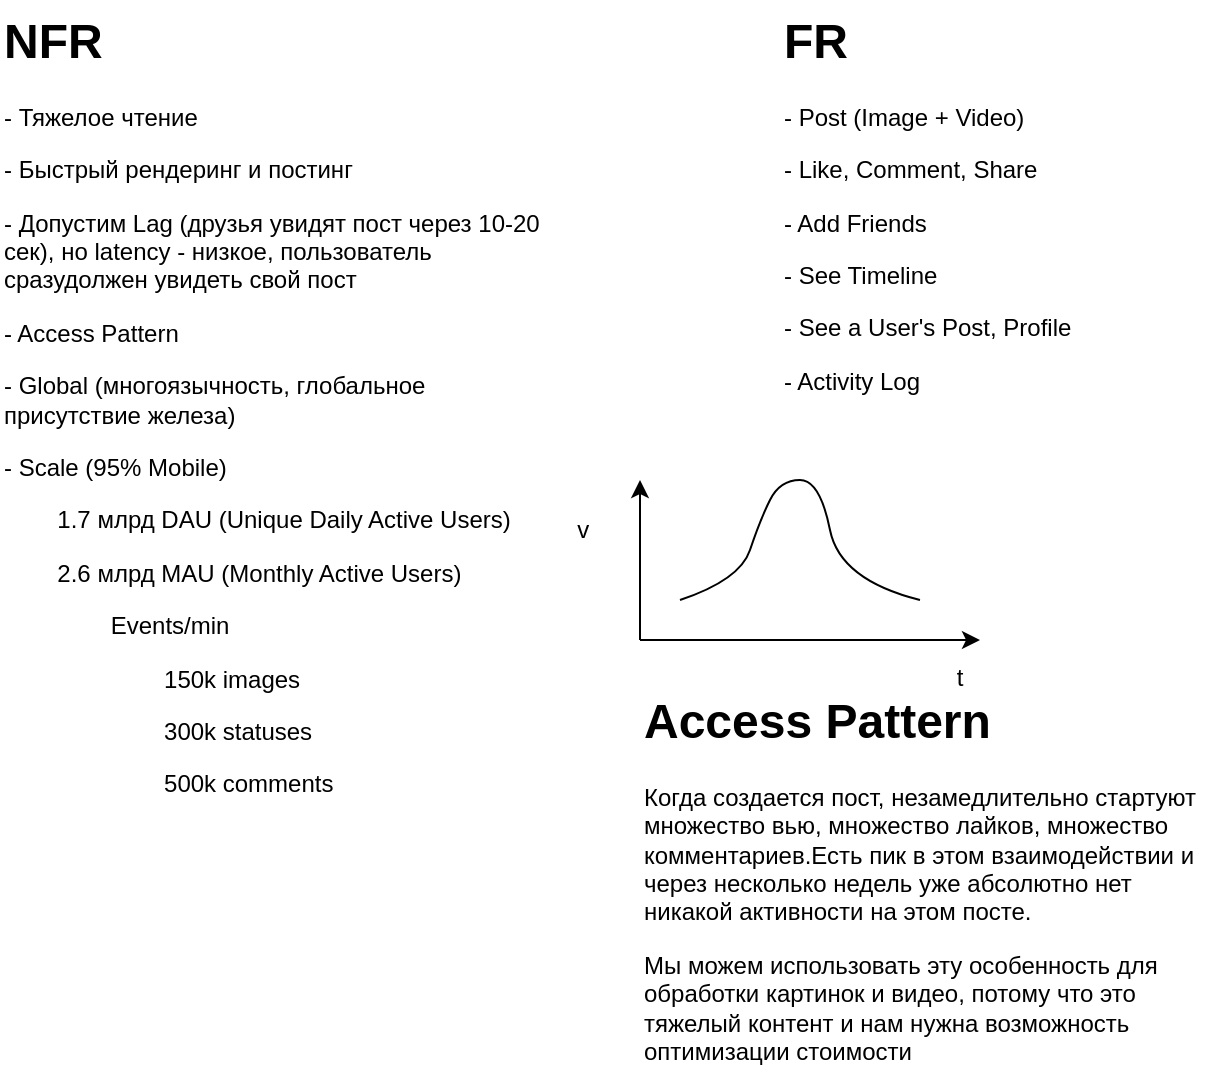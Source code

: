 <mxfile version="28.0.6" pages="5">
  <diagram name="Требования" id="TozHWBnaQIHSzIUf5vjS">
    <mxGraphModel dx="679" dy="408" grid="1" gridSize="10" guides="1" tooltips="1" connect="1" arrows="1" fold="1" page="1" pageScale="1" pageWidth="827" pageHeight="1169" math="0" shadow="0">
      <root>
        <mxCell id="0" />
        <mxCell id="1" parent="0" />
        <mxCell id="RVMpQV3TeVf-Rc1luO6O-1" value="&lt;h1 style=&quot;margin-top: 0px;&quot;&gt;FR&lt;/h1&gt;&lt;p&gt;- Post (Image + Video)&lt;/p&gt;&lt;p&gt;- Like, Comment, Share&lt;/p&gt;&lt;p&gt;- Add Friends&lt;/p&gt;&lt;p&gt;- See Timeline&lt;/p&gt;&lt;p&gt;- See a User&#39;s Post, Profile&lt;/p&gt;&lt;p&gt;- Activity Log&lt;/p&gt;" style="text;html=1;whiteSpace=wrap;overflow=hidden;rounded=0;" vertex="1" parent="1">
          <mxGeometry x="510" y="230" width="180" height="210" as="geometry" />
        </mxCell>
        <mxCell id="RVMpQV3TeVf-Rc1luO6O-2" value="&lt;h1 style=&quot;margin-top: 0px;&quot;&gt;NFR&lt;/h1&gt;&lt;p&gt;- Тяжелое чтение&lt;/p&gt;&lt;p&gt;- Быстрый рендеринг и постинг&lt;/p&gt;&lt;p&gt;- Допустим Lag (друзья увидят пост через 10-20 сек), но latency - низкое, пользователь сразудолжен увидеть свой пост&lt;/p&gt;&lt;p&gt;- Access Pattern&lt;/p&gt;&lt;p&gt;- Global (многоязычность, глобальное присутствие железа)&lt;/p&gt;&lt;p&gt;- Scale (95% Mobile)&lt;/p&gt;&lt;p&gt;&lt;span style=&quot;white-space: pre;&quot;&gt;&#x9;&lt;/span&gt;1.7 млрд DAU (Unique Daily Active Users)&lt;br&gt;&lt;/p&gt;&lt;p&gt;&lt;span style=&quot;white-space: pre;&quot;&gt;&#x9;&lt;/span&gt;2.6 млрд MAU (Monthly Active Users)&lt;br&gt;&lt;/p&gt;&lt;p&gt;&lt;span style=&quot;white-space: pre;&quot;&gt;&#x9;&lt;/span&gt;&lt;span style=&quot;white-space: pre;&quot;&gt;&#x9;&lt;/span&gt;Events/min&lt;br&gt;&lt;/p&gt;&lt;p&gt;&lt;span style=&quot;white-space: pre;&quot;&gt;&#x9;&lt;/span&gt;&lt;span style=&quot;white-space: pre;&quot;&gt;&#x9;&lt;/span&gt;&lt;span style=&quot;white-space: pre;&quot;&gt;&#x9;&lt;/span&gt;150k images&lt;br&gt;&lt;/p&gt;&lt;p&gt;&lt;span style=&quot;white-space: pre;&quot;&gt;&#x9;&lt;/span&gt;&lt;span style=&quot;white-space: pre;&quot;&gt;&#x9;&lt;/span&gt;&lt;span style=&quot;white-space: pre;&quot;&gt;&#x9;&lt;/span&gt;300k statuses&lt;br&gt;&lt;/p&gt;&lt;p&gt;&lt;span style=&quot;white-space: pre;&quot;&gt;&#x9;&lt;/span&gt;&lt;span style=&quot;white-space: pre;&quot;&gt;&#x9;&lt;/span&gt;&lt;span style=&quot;white-space: pre;&quot;&gt;&#x9;&lt;/span&gt;500k comments&lt;br&gt;&lt;/p&gt;" style="text;html=1;whiteSpace=wrap;overflow=hidden;rounded=0;" vertex="1" parent="1">
          <mxGeometry x="120" y="230" width="280" height="410" as="geometry" />
        </mxCell>
        <mxCell id="RVMpQV3TeVf-Rc1luO6O-4" value="" style="endArrow=classic;html=1;rounded=0;" edge="1" parent="1">
          <mxGeometry width="50" height="50" relative="1" as="geometry">
            <mxPoint x="440" y="550" as="sourcePoint" />
            <mxPoint x="440" y="470" as="targetPoint" />
          </mxGeometry>
        </mxCell>
        <mxCell id="RVMpQV3TeVf-Rc1luO6O-5" value="" style="endArrow=classic;html=1;rounded=0;" edge="1" parent="1">
          <mxGeometry width="50" height="50" relative="1" as="geometry">
            <mxPoint x="440" y="550" as="sourcePoint" />
            <mxPoint x="610" y="550" as="targetPoint" />
          </mxGeometry>
        </mxCell>
        <mxCell id="RVMpQV3TeVf-Rc1luO6O-6" value="" style="curved=1;endArrow=none;html=1;rounded=0;endFill=0;" edge="1" parent="1">
          <mxGeometry width="50" height="50" relative="1" as="geometry">
            <mxPoint x="460" y="530" as="sourcePoint" />
            <mxPoint x="580" y="530" as="targetPoint" />
            <Array as="points">
              <mxPoint x="490" y="520" />
              <mxPoint x="500" y="490" />
              <mxPoint x="510" y="470" />
              <mxPoint x="530" y="470" />
              <mxPoint x="540" y="520" />
            </Array>
          </mxGeometry>
        </mxCell>
        <mxCell id="RVMpQV3TeVf-Rc1luO6O-8" value="&amp;nbsp;v" style="text;html=1;align=center;verticalAlign=middle;whiteSpace=wrap;rounded=0;" vertex="1" parent="1">
          <mxGeometry x="380" y="480" width="60" height="30" as="geometry" />
        </mxCell>
        <mxCell id="RVMpQV3TeVf-Rc1luO6O-9" value="t" style="text;html=1;align=center;verticalAlign=middle;whiteSpace=wrap;rounded=0;" vertex="1" parent="1">
          <mxGeometry x="570" y="554" width="60" height="30" as="geometry" />
        </mxCell>
        <mxCell id="RVMpQV3TeVf-Rc1luO6O-10" value="&lt;h1 style=&quot;margin-top: 0px;&quot;&gt;Access Pattern&lt;/h1&gt;&lt;p&gt;Когда создается пост, незамедлительно стартуют множество вью, множество лайков, множество комментариев.Есть пик в этом взаимодействии и через несколько недель уже абсолютно нет никакой активности на этом посте.&lt;/p&gt;&lt;p&gt;Мы можем использовать эту особенность для обработки картинок и видео, потому что это тяжелый контент и нам нужна возможность оптимизации стоимости&lt;/p&gt;" style="text;html=1;whiteSpace=wrap;overflow=hidden;rounded=0;" vertex="1" parent="1">
          <mxGeometry x="440" y="570" width="290" height="200" as="geometry" />
        </mxCell>
      </root>
    </mxGraphModel>
  </diagram>
  <diagram id="dGZfJ7uIN3f2cguG8gIl" name="Onboarding_AddFriends">
    <mxGraphModel dx="1642" dy="1659" grid="1" gridSize="10" guides="1" tooltips="1" connect="1" arrows="1" fold="1" page="1" pageScale="1" pageWidth="827" pageHeight="1169" math="0" shadow="0">
      <root>
        <mxCell id="0" />
        <mxCell id="1" parent="0" />
        <mxCell id="bRRtYnU4UuQ9Fp6OKt8x-1" value="Group Service" style="shape=module;align=left;spacingLeft=20;align=center;verticalAlign=top;whiteSpace=wrap;html=1;fillColor=#dae8fc;strokeColor=#6c8ebf;" vertex="1" parent="1">
          <mxGeometry x="470" y="100" width="100" height="50" as="geometry" />
        </mxCell>
        <mxCell id="xoRIRZLEDs-moRcc2GBq-2" value="User Onboarding" style="rounded=0;whiteSpace=wrap;html=1;fillColor=#d5e8d4;strokeColor=#82b366;" vertex="1" parent="1">
          <mxGeometry x="50" y="120" width="120" height="60" as="geometry" />
        </mxCell>
        <mxCell id="xoRIRZLEDs-moRcc2GBq-3" value="LB" style="shape=module;align=left;spacingLeft=20;align=center;verticalAlign=top;whiteSpace=wrap;html=1;fillColor=#f8cecc;strokeColor=#b85450;" vertex="1" parent="1">
          <mxGeometry x="230" y="115" width="100" height="245" as="geometry" />
        </mxCell>
        <mxCell id="xoRIRZLEDs-moRcc2GBq-4" value="Add Friend" style="rounded=0;whiteSpace=wrap;html=1;fillColor=#d5e8d4;strokeColor=#82b366;" vertex="1" parent="1">
          <mxGeometry x="50" y="290" width="120" height="60" as="geometry" />
        </mxCell>
        <mxCell id="xoRIRZLEDs-moRcc2GBq-5" style="edgeStyle=orthogonalEdgeStyle;rounded=0;orthogonalLoop=1;jettySize=auto;html=1;entryX=0;entryY=0;entryDx=0;entryDy=35;entryPerimeter=0;" edge="1" parent="1" source="xoRIRZLEDs-moRcc2GBq-2" target="xoRIRZLEDs-moRcc2GBq-3">
          <mxGeometry relative="1" as="geometry" />
        </mxCell>
        <mxCell id="xoRIRZLEDs-moRcc2GBq-6" style="edgeStyle=orthogonalEdgeStyle;rounded=0;orthogonalLoop=1;jettySize=auto;html=1;exitX=1;exitY=0.5;exitDx=0;exitDy=0;entryX=0.1;entryY=0.838;entryDx=0;entryDy=0;entryPerimeter=0;" edge="1" parent="1" source="xoRIRZLEDs-moRcc2GBq-4" target="xoRIRZLEDs-moRcc2GBq-3">
          <mxGeometry relative="1" as="geometry" />
        </mxCell>
        <mxCell id="xoRIRZLEDs-moRcc2GBq-12" style="edgeStyle=orthogonalEdgeStyle;rounded=0;orthogonalLoop=1;jettySize=auto;html=1;startArrow=classic;startFill=1;" edge="1" parent="1" source="xoRIRZLEDs-moRcc2GBq-7" target="xoRIRZLEDs-moRcc2GBq-11">
          <mxGeometry relative="1" as="geometry" />
        </mxCell>
        <mxCell id="xoRIRZLEDs-moRcc2GBq-7" value="Users Service" style="shape=module;align=left;spacingLeft=20;align=center;verticalAlign=top;whiteSpace=wrap;html=1;fillColor=#dae8fc;strokeColor=#6c8ebf;" vertex="1" parent="1">
          <mxGeometry x="450" y="120" width="100" height="50" as="geometry" />
        </mxCell>
        <mxCell id="xoRIRZLEDs-moRcc2GBq-18" style="edgeStyle=orthogonalEdgeStyle;rounded=0;orthogonalLoop=1;jettySize=auto;html=1;exitX=0;exitY=0;exitDx=0;exitDy=15;exitPerimeter=0;startArrow=classic;startFill=1;" edge="1" parent="1" source="xoRIRZLEDs-moRcc2GBq-8" target="xoRIRZLEDs-moRcc2GBq-16">
          <mxGeometry relative="1" as="geometry" />
        </mxCell>
        <mxCell id="xoRIRZLEDs-moRcc2GBq-20" style="edgeStyle=orthogonalEdgeStyle;rounded=0;orthogonalLoop=1;jettySize=auto;html=1;exitX=1;exitY=0.5;exitDx=0;exitDy=0;startArrow=classic;startFill=1;" edge="1" parent="1" source="xoRIRZLEDs-moRcc2GBq-8" target="xoRIRZLEDs-moRcc2GBq-19">
          <mxGeometry relative="1" as="geometry" />
        </mxCell>
        <mxCell id="xoRIRZLEDs-moRcc2GBq-8" value="Graph Service" style="shape=module;align=left;spacingLeft=20;align=center;verticalAlign=top;whiteSpace=wrap;html=1;fillColor=#dae8fc;strokeColor=#6c8ebf;" vertex="1" parent="1">
          <mxGeometry x="450" y="300" width="100" height="50" as="geometry" />
        </mxCell>
        <mxCell id="xoRIRZLEDs-moRcc2GBq-9" style="edgeStyle=orthogonalEdgeStyle;rounded=0;orthogonalLoop=1;jettySize=auto;html=1;exitX=0;exitY=0;exitDx=0;exitDy=15;exitPerimeter=0;entryX=1.024;entryY=0.08;entryDx=0;entryDy=0;entryPerimeter=0;startArrow=classic;startFill=1;" edge="1" parent="1" source="xoRIRZLEDs-moRcc2GBq-7" target="xoRIRZLEDs-moRcc2GBq-3">
          <mxGeometry relative="1" as="geometry" />
        </mxCell>
        <mxCell id="xoRIRZLEDs-moRcc2GBq-10" style="edgeStyle=orthogonalEdgeStyle;rounded=0;orthogonalLoop=1;jettySize=auto;html=1;entryX=0.979;entryY=0.859;entryDx=0;entryDy=0;entryPerimeter=0;startArrow=classic;startFill=1;" edge="1" parent="1" source="xoRIRZLEDs-moRcc2GBq-8" target="xoRIRZLEDs-moRcc2GBq-3">
          <mxGeometry relative="1" as="geometry" />
        </mxCell>
        <mxCell id="xoRIRZLEDs-moRcc2GBq-11" value="PostgreSQL&lt;div&gt;cluster&lt;/div&gt;" style="shape=module;align=left;spacingLeft=20;align=center;verticalAlign=top;whiteSpace=wrap;html=1;fillColor=#f8cecc;strokeColor=#b85450;" vertex="1" parent="1">
          <mxGeometry x="620" y="120" width="100" height="50" as="geometry" />
        </mxCell>
        <mxCell id="xoRIRZLEDs-moRcc2GBq-13" value="Kafka&lt;div&gt;cluster&lt;/div&gt;" style="shape=module;align=left;spacingLeft=20;align=center;verticalAlign=top;whiteSpace=wrap;html=1;fillColor=#f8cecc;strokeColor=#b85450;" vertex="1" parent="1">
          <mxGeometry x="620" y="200" width="100" height="50" as="geometry" />
        </mxCell>
        <mxCell id="xoRIRZLEDs-moRcc2GBq-14" style="edgeStyle=orthogonalEdgeStyle;rounded=0;orthogonalLoop=1;jettySize=auto;html=1;entryX=0;entryY=0;entryDx=0;entryDy=15;entryPerimeter=0;" edge="1" parent="1" source="xoRIRZLEDs-moRcc2GBq-7" target="xoRIRZLEDs-moRcc2GBq-13">
          <mxGeometry relative="1" as="geometry">
            <Array as="points">
              <mxPoint x="500" y="215" />
            </Array>
          </mxGeometry>
        </mxCell>
        <mxCell id="xoRIRZLEDs-moRcc2GBq-15" style="edgeStyle=orthogonalEdgeStyle;rounded=0;orthogonalLoop=1;jettySize=auto;html=1;entryX=0;entryY=0;entryDx=0;entryDy=35;entryPerimeter=0;" edge="1" parent="1" source="xoRIRZLEDs-moRcc2GBq-8" target="xoRIRZLEDs-moRcc2GBq-13">
          <mxGeometry relative="1" as="geometry">
            <Array as="points">
              <mxPoint x="500" y="235" />
            </Array>
          </mxGeometry>
        </mxCell>
        <mxCell id="xoRIRZLEDs-moRcc2GBq-16" value="Redis" style="shape=module;align=left;spacingLeft=20;align=center;verticalAlign=top;whiteSpace=wrap;html=1;fillColor=#f8cecc;strokeColor=#b85450;" vertex="1" parent="1">
          <mxGeometry x="380" y="200" width="100" height="50" as="geometry" />
        </mxCell>
        <mxCell id="xoRIRZLEDs-moRcc2GBq-17" style="edgeStyle=orthogonalEdgeStyle;rounded=0;orthogonalLoop=1;jettySize=auto;html=1;exitX=0.5;exitY=0;exitDx=0;exitDy=0;entryX=0;entryY=0;entryDx=0;entryDy=35;entryPerimeter=0;startArrow=classic;startFill=1;" edge="1" parent="1" source="xoRIRZLEDs-moRcc2GBq-16" target="xoRIRZLEDs-moRcc2GBq-7">
          <mxGeometry relative="1" as="geometry" />
        </mxCell>
        <mxCell id="xoRIRZLEDs-moRcc2GBq-19" value="PostgreSQL&lt;div&gt;cluster&lt;/div&gt;" style="shape=module;align=left;spacingLeft=20;align=center;verticalAlign=top;whiteSpace=wrap;html=1;fillColor=#f8cecc;strokeColor=#b85450;" vertex="1" parent="1">
          <mxGeometry x="620" y="300" width="100" height="50" as="geometry" />
        </mxCell>
        <mxCell id="xoRIRZLEDs-moRcc2GBq-21" value="&lt;h1 style=&quot;margin-top: 0px;&quot;&gt;Redis&lt;/h1&gt;&lt;h1 style=&quot;margin-top: 0px;&quot;&gt;&lt;p style=&quot;font-size: 12px; font-weight: 400;&quot;&gt;Если мы хотим найти быстро кто друзья заданного пользователя, не нужно запрашивать PostgreSQL, потому что API используется для частых запросов из других систем.&amp;nbsp;&lt;/p&gt;&lt;p style=&quot;font-size: 12px; font-weight: 400;&quot;&gt;Эту мнформацию кэшируем в Redis:&lt;/p&gt;&lt;p style=&quot;font-size: 12px; font-weight: 400;&quot;&gt;UserId:[list of Friends]&lt;/p&gt;&lt;/h1&gt;&lt;h1 style=&quot;margin-top: 0px;&quot;&gt;&lt;span style=&quot;background-color: transparent; color: light-dark(rgb(0, 0, 0), rgb(255, 255, 255)); font-size: 12px; font-weight: normal;&quot;&gt;userId&lt;/span&gt;&lt;/h1&gt;&lt;p&gt;&lt;/p&gt;&lt;ul&gt;&lt;li&gt;details&lt;/li&gt;&lt;li&gt;friends&lt;/li&gt;&lt;li&gt;type&lt;/li&gt;&lt;li&gt;relevance tag&lt;/li&gt;&lt;li&gt;last access&lt;/li&gt;&lt;/ul&gt;&lt;p&gt;&lt;/p&gt;" style="text;html=1;whiteSpace=wrap;overflow=hidden;rounded=0;" vertex="1" parent="1">
          <mxGeometry x="90" y="-160" width="350" height="250" as="geometry" />
        </mxCell>
        <mxCell id="xoRIRZLEDs-moRcc2GBq-22" value="&lt;h1 style=&quot;margin-top: 0px;&quot;&gt;User Onboarding&lt;/h1&gt;&lt;p&gt;&lt;/p&gt;&lt;ul&gt;&lt;li&gt;логин&lt;/li&gt;&lt;li&gt;пользовательские взаимодействия (просмотр профилей)&lt;/li&gt;&lt;/ul&gt;&lt;p&gt;&lt;/p&gt;" style="text;html=1;whiteSpace=wrap;overflow=hidden;rounded=0;" vertex="1" parent="1">
          <mxGeometry x="-30" y="190" width="240" height="120" as="geometry" />
        </mxCell>
        <mxCell id="xoRIRZLEDs-moRcc2GBq-24" value="&lt;h1 style=&quot;margin-top: 0px;&quot;&gt;User Service&lt;/h1&gt;&lt;h1 style=&quot;margin-top: 0px;&quot;&gt;&lt;span style=&quot;background-color: transparent; color: light-dark(rgb(0, 0, 0), rgb(255, 255, 255)); font-size: 12px; font-weight: normal;&quot;&gt;User&lt;/span&gt;&lt;/h1&gt;&lt;p&gt;&lt;/p&gt;&lt;ul&gt;&lt;li&gt;get(id)&lt;/li&gt;&lt;li&gt;update(id)&lt;/li&gt;&lt;li&gt;detailsBulk([id])&lt;/li&gt;&lt;/ul&gt;&lt;p&gt;&lt;/p&gt;" style="text;html=1;whiteSpace=wrap;overflow=hidden;rounded=0;" vertex="1" parent="1">
          <mxGeometry x="460" y="-65" width="180" height="155" as="geometry" />
        </mxCell>
        <mxCell id="xoRIRZLEDs-moRcc2GBq-25" value="&lt;h1 style=&quot;margin-top: 0px;&quot;&gt;Add Friend&lt;/h1&gt;&lt;p&gt;Добавить в друзья, запросы идут в Graph Service&lt;/p&gt;" style="text;html=1;whiteSpace=wrap;overflow=hidden;rounded=0;" vertex="1" parent="1">
          <mxGeometry x="-20" y="360" width="180" height="120" as="geometry" />
        </mxCell>
        <mxCell id="xoRIRZLEDs-moRcc2GBq-26" value="&lt;h1 style=&quot;margin-top: 0px;&quot;&gt;Graph Service&lt;/h1&gt;&lt;p&gt;Граф отношений и веса (weightages) между пользователями - источник истины для:&lt;/p&gt;&lt;p&gt;&lt;/p&gt;&lt;ul&gt;&lt;li&gt;как люди близки&amp;nbsp;&lt;/li&gt;&lt;li&gt;как люи соединены&lt;/li&gt;&lt;/ul&gt;&lt;div&gt;FiendId&lt;/div&gt;&lt;p&gt;&lt;/p&gt;" style="text;html=1;whiteSpace=wrap;overflow=hidden;rounded=0;" vertex="1" parent="1">
          <mxGeometry x="480" y="390" width="180" height="190" as="geometry" />
        </mxCell>
        <mxCell id="xoRIRZLEDs-moRcc2GBq-27" value="&lt;h1 style=&quot;margin-top: 0px;&quot;&gt;PostgreSQL&lt;/h1&gt;&lt;p&gt;Поскольку данные сервисов структурированы, используется РСУБД&lt;/p&gt;" style="text;html=1;whiteSpace=wrap;overflow=hidden;rounded=0;" vertex="1" parent="1">
          <mxGeometry x="860" y="200" width="180" height="120" as="geometry" />
        </mxCell>
      </root>
    </mxGraphModel>
  </diagram>
  <diagram id="BgG9Ix45tQO26rayOXqS" name="AddPost">
    <mxGraphModel dx="1506" dy="1577" grid="1" gridSize="10" guides="1" tooltips="1" connect="1" arrows="1" fold="1" page="1" pageScale="1" pageWidth="827" pageHeight="1169" math="0" shadow="0">
      <root>
        <mxCell id="0" />
        <mxCell id="1" parent="0" />
        <mxCell id="1xNPGK_D8VWt201kso0T-1" value="Add Post" style="rounded=0;whiteSpace=wrap;html=1;fillColor=#d5e8d4;strokeColor=#82b366;" vertex="1" parent="1">
          <mxGeometry x="40" y="305" width="120" height="60" as="geometry" />
        </mxCell>
        <mxCell id="1xNPGK_D8VWt201kso0T-2" value="LB" style="shape=module;align=left;spacingLeft=20;align=center;verticalAlign=top;whiteSpace=wrap;html=1;fillColor=#f8cecc;strokeColor=#b85450;" vertex="1" parent="1">
          <mxGeometry x="270" y="300" width="100" height="430" as="geometry" />
        </mxCell>
        <mxCell id="1xNPGK_D8VWt201kso0T-5" value="User Profile" style="rounded=0;whiteSpace=wrap;html=1;fillColor=#d5e8d4;strokeColor=#82b366;" vertex="1" parent="1">
          <mxGeometry x="40" y="550" width="120" height="60" as="geometry" />
        </mxCell>
        <mxCell id="1xNPGK_D8VWt201kso0T-6" value="Timeline" style="rounded=0;whiteSpace=wrap;html=1;fillColor=#d5e8d4;strokeColor=#82b366;" vertex="1" parent="1">
          <mxGeometry x="40" y="670" width="120" height="60" as="geometry" />
        </mxCell>
        <mxCell id="1xNPGK_D8VWt201kso0T-8" style="edgeStyle=orthogonalEdgeStyle;rounded=0;orthogonalLoop=1;jettySize=auto;html=1;entryX=0;entryY=0.5;entryDx=0;entryDy=0;" edge="1" parent="1" source="1xNPGK_D8VWt201kso0T-7" target="1xNPGK_D8VWt201kso0T-5">
          <mxGeometry relative="1" as="geometry">
            <Array as="points">
              <mxPoint x="-80" y="580" />
            </Array>
          </mxGeometry>
        </mxCell>
        <mxCell id="1xNPGK_D8VWt201kso0T-10" style="edgeStyle=orthogonalEdgeStyle;rounded=0;orthogonalLoop=1;jettySize=auto;html=1;entryX=0;entryY=0.5;entryDx=0;entryDy=0;" edge="1" parent="1" source="1xNPGK_D8VWt201kso0T-7" target="1xNPGK_D8VWt201kso0T-6">
          <mxGeometry relative="1" as="geometry">
            <Array as="points">
              <mxPoint x="-80" y="700" />
            </Array>
          </mxGeometry>
        </mxCell>
        <mxCell id="1xNPGK_D8VWt201kso0T-7" value="CDN" style="shape=module;align=left;spacingLeft=20;align=center;verticalAlign=top;whiteSpace=wrap;html=1;fillColor=#f8cecc;strokeColor=#b85450;" vertex="1" parent="1">
          <mxGeometry x="-140" y="620" width="100" height="50" as="geometry" />
        </mxCell>
        <mxCell id="1xNPGK_D8VWt201kso0T-11" style="edgeStyle=orthogonalEdgeStyle;rounded=0;orthogonalLoop=1;jettySize=auto;html=1;entryX=0.107;entryY=0.652;entryDx=0;entryDy=0;entryPerimeter=0;startArrow=classic;startFill=1;" edge="1" parent="1" source="1xNPGK_D8VWt201kso0T-5" target="1xNPGK_D8VWt201kso0T-2">
          <mxGeometry relative="1" as="geometry" />
        </mxCell>
        <mxCell id="1xNPGK_D8VWt201kso0T-12" style="edgeStyle=orthogonalEdgeStyle;rounded=0;orthogonalLoop=1;jettySize=auto;html=1;exitX=1;exitY=0.5;exitDx=0;exitDy=0;entryX=0.092;entryY=0.932;entryDx=0;entryDy=0;entryPerimeter=0;startArrow=classic;startFill=1;" edge="1" parent="1" source="1xNPGK_D8VWt201kso0T-6" target="1xNPGK_D8VWt201kso0T-2">
          <mxGeometry relative="1" as="geometry" />
        </mxCell>
        <mxCell id="1xNPGK_D8VWt201kso0T-13" style="edgeStyle=orthogonalEdgeStyle;rounded=0;orthogonalLoop=1;jettySize=auto;html=1;entryX=0;entryY=0;entryDx=0;entryDy=35;entryPerimeter=0;" edge="1" parent="1" source="1xNPGK_D8VWt201kso0T-1" target="1xNPGK_D8VWt201kso0T-2">
          <mxGeometry relative="1" as="geometry" />
        </mxCell>
        <mxCell id="1xNPGK_D8VWt201kso0T-23" style="edgeStyle=orthogonalEdgeStyle;rounded=0;orthogonalLoop=1;jettySize=auto;html=1;exitX=0.75;exitY=0;exitDx=0;exitDy=0;" edge="1" parent="1" source="1xNPGK_D8VWt201kso0T-14" target="1xNPGK_D8VWt201kso0T-15">
          <mxGeometry relative="1" as="geometry" />
        </mxCell>
        <mxCell id="1xNPGK_D8VWt201kso0T-24" style="edgeStyle=orthogonalEdgeStyle;rounded=0;orthogonalLoop=1;jettySize=auto;html=1;exitX=0.25;exitY=0;exitDx=0;exitDy=0;" edge="1" parent="1" source="1xNPGK_D8VWt201kso0T-14" target="1xNPGK_D8VWt201kso0T-16">
          <mxGeometry relative="1" as="geometry" />
        </mxCell>
        <mxCell id="1xNPGK_D8VWt201kso0T-29" style="edgeStyle=orthogonalEdgeStyle;rounded=0;orthogonalLoop=1;jettySize=auto;html=1;exitX=1;exitY=0.5;exitDx=0;exitDy=0;startArrow=classic;startFill=1;" edge="1" parent="1" source="1xNPGK_D8VWt201kso0T-14" target="1xNPGK_D8VWt201kso0T-28">
          <mxGeometry relative="1" as="geometry" />
        </mxCell>
        <mxCell id="1xNPGK_D8VWt201kso0T-14" value="Post Ingestion Service" style="shape=module;align=left;spacingLeft=20;align=center;verticalAlign=top;whiteSpace=wrap;html=1;fillColor=#dae8fc;strokeColor=#6c8ebf;" vertex="1" parent="1">
          <mxGeometry x="460" y="340" width="100" height="50" as="geometry" />
        </mxCell>
        <mxCell id="1xNPGK_D8VWt201kso0T-21" style="edgeStyle=orthogonalEdgeStyle;rounded=0;orthogonalLoop=1;jettySize=auto;html=1;exitX=0.25;exitY=0;exitDx=0;exitDy=0;" edge="1" parent="1" source="1xNPGK_D8VWt201kso0T-15" target="1xNPGK_D8VWt201kso0T-17">
          <mxGeometry relative="1" as="geometry" />
        </mxCell>
        <mxCell id="1xNPGK_D8VWt201kso0T-22" style="edgeStyle=orthogonalEdgeStyle;rounded=0;orthogonalLoop=1;jettySize=auto;html=1;exitX=0.75;exitY=0;exitDx=0;exitDy=0;" edge="1" parent="1" source="1xNPGK_D8VWt201kso0T-15" target="1xNPGK_D8VWt201kso0T-18">
          <mxGeometry relative="1" as="geometry" />
        </mxCell>
        <mxCell id="1xNPGK_D8VWt201kso0T-15" value="Asset Service" style="shape=module;align=left;spacingLeft=20;align=center;verticalAlign=top;whiteSpace=wrap;html=1;fillColor=#dae8fc;strokeColor=#6c8ebf;" vertex="1" parent="1">
          <mxGeometry x="550" y="220" width="100" height="50" as="geometry" />
        </mxCell>
        <mxCell id="1xNPGK_D8VWt201kso0T-16" value="Short URL" style="shape=module;align=left;spacingLeft=20;align=center;verticalAlign=top;whiteSpace=wrap;html=1;fillColor=#dae8fc;strokeColor=#6c8ebf;" vertex="1" parent="1">
          <mxGeometry x="390" y="220" width="100" height="50" as="geometry" />
        </mxCell>
        <mxCell id="1xNPGK_D8VWt201kso0T-17" value="CDN" style="shape=module;align=left;spacingLeft=20;align=center;verticalAlign=top;whiteSpace=wrap;html=1;fillColor=#f8cecc;strokeColor=#b85450;" vertex="1" parent="1">
          <mxGeometry x="470" y="120" width="100" height="50" as="geometry" />
        </mxCell>
        <mxCell id="1xNPGK_D8VWt201kso0T-18" value="S3" style="shape=module;align=left;spacingLeft=20;align=center;verticalAlign=top;whiteSpace=wrap;html=1;fillColor=#f8cecc;strokeColor=#b85450;" vertex="1" parent="1">
          <mxGeometry x="620" y="120" width="100" height="50" as="geometry" />
        </mxCell>
        <mxCell id="1xNPGK_D8VWt201kso0T-25" style="edgeStyle=orthogonalEdgeStyle;rounded=0;orthogonalLoop=1;jettySize=auto;html=1;entryX=0.988;entryY=0.151;entryDx=0;entryDy=0;entryPerimeter=0;startArrow=classic;startFill=1;" edge="1" parent="1" source="1xNPGK_D8VWt201kso0T-14" target="1xNPGK_D8VWt201kso0T-2">
          <mxGeometry relative="1" as="geometry" />
        </mxCell>
        <mxCell id="U7f1X10O0JqxsmQzeISh-11" style="edgeStyle=orthogonalEdgeStyle;rounded=0;orthogonalLoop=1;jettySize=auto;html=1;exitX=1;exitY=0.75;exitDx=0;exitDy=0;startArrow=classic;startFill=1;" edge="1" parent="1" source="1xNPGK_D8VWt201kso0T-26" target="U7f1X10O0JqxsmQzeISh-10">
          <mxGeometry relative="1" as="geometry" />
        </mxCell>
        <mxCell id="1xNPGK_D8VWt201kso0T-26" value="Timeline Service" style="shape=module;align=left;spacingLeft=20;align=center;verticalAlign=top;whiteSpace=wrap;html=1;fillColor=#dae8fc;strokeColor=#6c8ebf;" vertex="1" parent="1">
          <mxGeometry x="460" y="620" width="100" height="50" as="geometry" />
        </mxCell>
        <mxCell id="1xNPGK_D8VWt201kso0T-27" style="edgeStyle=orthogonalEdgeStyle;rounded=0;orthogonalLoop=1;jettySize=auto;html=1;entryX=0.983;entryY=0.801;entryDx=0;entryDy=0;entryPerimeter=0;startArrow=classic;startFill=1;" edge="1" parent="1" source="1xNPGK_D8VWt201kso0T-26" target="1xNPGK_D8VWt201kso0T-2">
          <mxGeometry relative="1" as="geometry" />
        </mxCell>
        <mxCell id="1xNPGK_D8VWt201kso0T-28" value="Posts Cassandra" style="shape=module;align=left;spacingLeft=20;align=center;verticalAlign=top;whiteSpace=wrap;html=1;fillColor=#f8cecc;strokeColor=#b85450;" vertex="1" parent="1">
          <mxGeometry x="580" y="400" width="100" height="50" as="geometry" />
        </mxCell>
        <mxCell id="1xNPGK_D8VWt201kso0T-33" style="edgeStyle=orthogonalEdgeStyle;rounded=0;orthogonalLoop=1;jettySize=auto;html=1;exitX=0.5;exitY=0;exitDx=0;exitDy=0;startArrow=classic;startFill=1;" edge="1" parent="1" source="1xNPGK_D8VWt201kso0T-30" target="1xNPGK_D8VWt201kso0T-32">
          <mxGeometry relative="1" as="geometry" />
        </mxCell>
        <mxCell id="1xNPGK_D8VWt201kso0T-30" value="Kafka" style="shape=module;align=left;spacingLeft=20;align=center;verticalAlign=top;whiteSpace=wrap;html=1;fillColor=#f8cecc;strokeColor=#b85450;" vertex="1" parent="1">
          <mxGeometry x="840" y="300" width="100" height="300" as="geometry" />
        </mxCell>
        <mxCell id="1xNPGK_D8VWt201kso0T-31" style="edgeStyle=orthogonalEdgeStyle;rounded=0;orthogonalLoop=1;jettySize=auto;html=1;exitX=1;exitY=0.25;exitDx=0;exitDy=0;entryX=0;entryY=0;entryDx=0;entryDy=15;entryPerimeter=0;" edge="1" parent="1" source="1xNPGK_D8VWt201kso0T-14" target="1xNPGK_D8VWt201kso0T-30">
          <mxGeometry relative="1" as="geometry">
            <Array as="points">
              <mxPoint x="630" y="353" />
              <mxPoint x="630" y="315" />
            </Array>
          </mxGeometry>
        </mxCell>
        <mxCell id="1xNPGK_D8VWt201kso0T-32" value="Analytics" style="shape=module;align=left;spacingLeft=20;align=center;verticalAlign=top;whiteSpace=wrap;html=1;fillColor=#dae8fc;strokeColor=#6c8ebf;" vertex="1" parent="1">
          <mxGeometry x="840" y="170" width="100" height="50" as="geometry" />
        </mxCell>
        <mxCell id="1xNPGK_D8VWt201kso0T-34" value="Live User Service" style="shape=module;align=left;spacingLeft=20;align=center;verticalAlign=top;whiteSpace=wrap;html=1;fillColor=#dae8fc;strokeColor=#6c8ebf;" vertex="1" parent="1">
          <mxGeometry x="1040" y="292" width="100" height="50" as="geometry" />
        </mxCell>
        <mxCell id="1xNPGK_D8VWt201kso0T-35" style="edgeStyle=orthogonalEdgeStyle;rounded=0;orthogonalLoop=1;jettySize=auto;html=1;entryX=1.01;entryY=0.058;entryDx=0;entryDy=0;entryPerimeter=0;startArrow=classic;startFill=1;" edge="1" parent="1" source="1xNPGK_D8VWt201kso0T-34" target="1xNPGK_D8VWt201kso0T-30">
          <mxGeometry relative="1" as="geometry" />
        </mxCell>
        <mxCell id="1xNPGK_D8VWt201kso0T-37" style="edgeStyle=orthogonalEdgeStyle;rounded=0;orthogonalLoop=1;jettySize=auto;html=1;startArrow=classic;startFill=1;" edge="1" parent="1" source="1xNPGK_D8VWt201kso0T-36" target="1xNPGK_D8VWt201kso0T-34">
          <mxGeometry relative="1" as="geometry" />
        </mxCell>
        <mxCell id="1xNPGK_D8VWt201kso0T-38" value="Web Sockets" style="edgeLabel;html=1;align=center;verticalAlign=middle;resizable=0;points=[];" vertex="1" connectable="0" parent="1xNPGK_D8VWt201kso0T-37">
          <mxGeometry x="-0.024" y="1" relative="1" as="geometry">
            <mxPoint as="offset" />
          </mxGeometry>
        </mxCell>
        <mxCell id="1xNPGK_D8VWt201kso0T-36" value="User Mobile App / Web" style="rounded=0;whiteSpace=wrap;html=1;fillColor=#d5e8d4;strokeColor=#82b366;" vertex="1" parent="1">
          <mxGeometry x="1030" y="410" width="120" height="60" as="geometry" />
        </mxCell>
        <mxCell id="1xNPGK_D8VWt201kso0T-39" value="&lt;h1 style=&quot;margin-top: 0px;&quot;&gt;Asset Service&lt;/h1&gt;&lt;p&gt;В соответствии с Access Pattern, мы не должны большне недели держать контент поста в CDN и должны удалить его из CDN и использовать высвободившиеся ресурсы для других фото. Этот сервис заботится об этом.&lt;/p&gt;&lt;p&gt;Есть старые фото популярных людей, которые снова могут заинтересовать. Тогда мы их снова размещаем в CDN.&lt;/p&gt;" style="text;html=1;whiteSpace=wrap;overflow=hidden;rounded=0;" vertex="1" parent="1">
          <mxGeometry x="370" y="-120" width="270" height="190" as="geometry" />
        </mxCell>
        <mxCell id="U7f1X10O0JqxsmQzeISh-2" style="edgeStyle=orthogonalEdgeStyle;rounded=0;orthogonalLoop=1;jettySize=auto;html=1;" edge="1" parent="1" source="U7f1X10O0JqxsmQzeISh-1" target="1xNPGK_D8VWt201kso0T-26">
          <mxGeometry relative="1" as="geometry" />
        </mxCell>
        <mxCell id="4TlsUVxAV3bsZxedStGv-2" style="edgeStyle=orthogonalEdgeStyle;rounded=0;orthogonalLoop=1;jettySize=auto;html=1;" edge="1" parent="1" source="U7f1X10O0JqxsmQzeISh-1" target="4TlsUVxAV3bsZxedStGv-1">
          <mxGeometry relative="1" as="geometry" />
        </mxCell>
        <mxCell id="U7f1X10O0JqxsmQzeISh-1" value="Users and Group Service" style="shape=module;align=left;spacingLeft=20;align=center;verticalAlign=top;whiteSpace=wrap;html=1;fillColor=#dae8fc;strokeColor=#6c8ebf;" vertex="1" parent="1">
          <mxGeometry x="620" y="700" width="100" height="50" as="geometry" />
        </mxCell>
        <mxCell id="U7f1X10O0JqxsmQzeISh-4" style="edgeStyle=orthogonalEdgeStyle;rounded=0;orthogonalLoop=1;jettySize=auto;html=1;entryX=0.5;entryY=1;entryDx=0;entryDy=0;startArrow=classic;startFill=1;" edge="1" parent="1" source="U7f1X10O0JqxsmQzeISh-3" target="1xNPGK_D8VWt201kso0T-28">
          <mxGeometry relative="1" as="geometry" />
        </mxCell>
        <mxCell id="U7f1X10O0JqxsmQzeISh-5" style="edgeStyle=orthogonalEdgeStyle;rounded=0;orthogonalLoop=1;jettySize=auto;html=1;" edge="1" parent="1" source="U7f1X10O0JqxsmQzeISh-3" target="1xNPGK_D8VWt201kso0T-26">
          <mxGeometry relative="1" as="geometry" />
        </mxCell>
        <mxCell id="U7f1X10O0JqxsmQzeISh-3" value="Posts Service" style="shape=module;align=left;spacingLeft=20;align=center;verticalAlign=top;whiteSpace=wrap;html=1;fillColor=#dae8fc;strokeColor=#6c8ebf;" vertex="1" parent="1">
          <mxGeometry x="510" y="490" width="100" height="50" as="geometry" />
        </mxCell>
        <mxCell id="U7f1X10O0JqxsmQzeISh-7" style="edgeStyle=orthogonalEdgeStyle;rounded=0;orthogonalLoop=1;jettySize=auto;html=1;entryX=1;entryY=0.25;entryDx=0;entryDy=0;" edge="1" parent="1" source="U7f1X10O0JqxsmQzeISh-6" target="1xNPGK_D8VWt201kso0T-26">
          <mxGeometry relative="1" as="geometry" />
        </mxCell>
        <mxCell id="U7f1X10O0JqxsmQzeISh-9" style="edgeStyle=orthogonalEdgeStyle;rounded=0;orthogonalLoop=1;jettySize=auto;html=1;startArrow=classic;startFill=1;" edge="1" parent="1" source="U7f1X10O0JqxsmQzeISh-6" target="U7f1X10O0JqxsmQzeISh-8">
          <mxGeometry relative="1" as="geometry" />
        </mxCell>
        <mxCell id="U7f1X10O0JqxsmQzeISh-6" value="Archival Service" style="shape=module;align=left;spacingLeft=20;align=center;verticalAlign=top;whiteSpace=wrap;html=1;fillColor=#dae8fc;strokeColor=#6c8ebf;" vertex="1" parent="1">
          <mxGeometry x="670" y="550" width="100" height="50" as="geometry" />
        </mxCell>
        <mxCell id="U7f1X10O0JqxsmQzeISh-8" value="Agregated Timeline Cassandra" style="shape=module;align=left;spacingLeft=20;align=center;verticalAlign=top;whiteSpace=wrap;html=1;fillColor=#f8cecc;strokeColor=#b85450;" vertex="1" parent="1">
          <mxGeometry x="700" y="440" width="100" height="60" as="geometry" />
        </mxCell>
        <mxCell id="U7f1X10O0JqxsmQzeISh-13" style="edgeStyle=orthogonalEdgeStyle;rounded=0;orthogonalLoop=1;jettySize=auto;html=1;entryX=0.5;entryY=1;entryDx=0;entryDy=0;" edge="1" parent="1" source="U7f1X10O0JqxsmQzeISh-10" target="U7f1X10O0JqxsmQzeISh-6">
          <mxGeometry relative="1" as="geometry" />
        </mxCell>
        <mxCell id="U7f1X10O0JqxsmQzeISh-10" value="Redis" style="shape=module;align=left;spacingLeft=20;align=center;verticalAlign=top;whiteSpace=wrap;html=1;fillColor=#f8cecc;strokeColor=#b85450;" vertex="1" parent="1">
          <mxGeometry x="640" y="632" width="100" height="50" as="geometry" />
        </mxCell>
        <mxCell id="4TlsUVxAV3bsZxedStGv-3" style="edgeStyle=orthogonalEdgeStyle;rounded=0;orthogonalLoop=1;jettySize=auto;html=1;" edge="1" parent="1" source="4TlsUVxAV3bsZxedStGv-1" target="U7f1X10O0JqxsmQzeISh-10">
          <mxGeometry relative="1" as="geometry" />
        </mxCell>
        <mxCell id="4TlsUVxAV3bsZxedStGv-4" value="Relevant Posts" style="edgeLabel;html=1;align=center;verticalAlign=middle;resizable=0;points=[];" vertex="1" connectable="0" parent="4TlsUVxAV3bsZxedStGv-3">
          <mxGeometry x="0.29" y="2" relative="1" as="geometry">
            <mxPoint x="15" y="-14" as="offset" />
          </mxGeometry>
        </mxCell>
        <mxCell id="4TlsUVxAV3bsZxedStGv-5" style="edgeStyle=orthogonalEdgeStyle;rounded=0;orthogonalLoop=1;jettySize=auto;html=1;exitX=0.5;exitY=0;exitDx=0;exitDy=0;entryX=0.5;entryY=1;entryDx=0;entryDy=0;startArrow=classic;startFill=1;" edge="1" parent="1" source="4TlsUVxAV3bsZxedStGv-1" target="1xNPGK_D8VWt201kso0T-30">
          <mxGeometry relative="1" as="geometry" />
        </mxCell>
        <mxCell id="4TlsUVxAV3bsZxedStGv-1" value="Post Processor" style="shape=module;align=left;spacingLeft=20;align=center;verticalAlign=top;whiteSpace=wrap;html=1;fillColor=#dae8fc;strokeColor=#6c8ebf;" vertex="1" parent="1">
          <mxGeometry x="840" y="632" width="100" height="50" as="geometry" />
        </mxCell>
        <mxCell id="4TlsUVxAV3bsZxedStGv-6" value="&lt;h1 style=&quot;margin-top: 0px;&quot;&gt;Kafka&lt;/h1&gt;&lt;p&gt;Может обрабатывать большой трафик в обоих направлениях: чтение\запись&lt;/p&gt;" style="text;html=1;whiteSpace=wrap;overflow=hidden;rounded=0;" vertex="1" parent="1">
          <mxGeometry x="1020" y="530" width="300" height="120" as="geometry" />
        </mxCell>
        <mxCell id="4TlsUVxAV3bsZxedStGv-7" value="&lt;h1 style=&quot;margin-top: 0px;&quot;&gt;Posts Service&lt;/h1&gt;&lt;p&gt;Источник истины по постам. Провайдит API для всех остальных&amp;nbsp;&lt;/p&gt;&lt;p&gt;get(id)&lt;/p&gt;&lt;p&gt;Post[] get([id])&amp;nbsp;&lt;/p&gt;" style="text;html=1;whiteSpace=wrap;overflow=hidden;rounded=0;" vertex="1" parent="1">
          <mxGeometry x="250" y="790" width="180" height="190" as="geometry" />
        </mxCell>
        <mxCell id="4TlsUVxAV3bsZxedStGv-8" value="&lt;h1 style=&quot;margin-top: 0px;&quot;&gt;Post Ingestion Service&lt;/h1&gt;&lt;p&gt;Сохраняет посты в касандру и отправляет в кафку&lt;/p&gt;" style="text;html=1;whiteSpace=wrap;overflow=hidden;rounded=0;" vertex="1" parent="1">
          <mxGeometry x="70" y="20" width="260" height="80" as="geometry" />
        </mxCell>
        <mxCell id="4TlsUVxAV3bsZxedStGv-9" value="&lt;h1 style=&quot;margin-top: 0px;&quot;&gt;Analytics&lt;/h1&gt;&lt;p&gt;Много сервисов пдключенных к кафка через Streaming Consumer которые прослушивают события и пытаются их тэгировать с помощью ML моделей классификац&amp;nbsp; к какой категории относится пост.&lt;/p&gt;&lt;p&gt;Тэги используются для скоринга поста в различных&amp;nbsp; параметрах релевантности.&lt;/p&gt;&lt;p&gt;Этот лаг возможент по НФТ и по тегу мы определим правильных пользователей, котрые должны увидеть пост&amp;nbsp;&lt;/p&gt;&lt;p&gt;Затем вызывается&amp;nbsp;&lt;span style=&quot;text-align: center; background-color: transparent; color: light-dark(rgb(0, 0, 0), rgb(255, 255, 255));&quot;&gt;Post Processor&lt;/span&gt;&lt;/p&gt;" style="text;html=1;whiteSpace=wrap;overflow=hidden;rounded=0;" vertex="1" parent="1">
          <mxGeometry x="827" y="-130" width="250" height="270" as="geometry" />
        </mxCell>
        <mxCell id="4TlsUVxAV3bsZxedStGv-10" value="&lt;h1 style=&quot;margin-top: 0px;&quot;&gt;Post Processor&lt;/h1&gt;&lt;p&gt;Смотрит на контент поста полученного события из кафки, на тег и на UserId, кто отправил пост.&lt;/p&gt;&lt;p&gt;Затем запрашивает&amp;nbsp;&lt;span style=&quot;text-align: center; background-color: transparent; color: light-dark(rgb(0, 0, 0), rgb(255, 255, 255));&quot;&gt;Users and Group Service и фетчит всех друзей этого пользователя, кто потенциально может посмотреть этот пост.&lt;/span&gt;&lt;/p&gt;&lt;p&gt;&lt;span style=&quot;text-align: center; background-color: transparent; color: light-dark(rgb(0, 0, 0), rgb(255, 255, 255));&quot;&gt;Затем по тэгу подбирает группу пользователей, кому был бы интересен пост. Например, пользователи могут быть подписаны на тэги политика и спорт. И если пост помечен тэгом спорт, то эта группа увидит пост.&lt;/span&gt;&lt;/p&gt;&lt;p&gt;&lt;span style=&quot;text-align: center; background-color: transparent; color: light-dark(rgb(0, 0, 0), rgb(255, 255, 255));&quot;&gt;Затем делает сабсет всех пользователей, которые должны получить этот пост и отправляет в редис&lt;/span&gt;&lt;/p&gt;" style="text;html=1;whiteSpace=wrap;overflow=hidden;rounded=0;" vertex="1" parent="1">
          <mxGeometry x="1011" y="640" width="449" height="280" as="geometry" />
        </mxCell>
        <mxCell id="f1BWiYKWGhBwnrPj7ooC-4" style="rounded=0;orthogonalLoop=1;jettySize=auto;html=1;exitX=0.25;exitY=1;exitDx=0;exitDy=0;entryX=0.5;entryY=0;entryDx=0;entryDy=0;" edge="1" parent="1" source="f1BWiYKWGhBwnrPj7ooC-1" target="f1BWiYKWGhBwnrPj7ooC-2">
          <mxGeometry relative="1" as="geometry" />
        </mxCell>
        <mxCell id="f1BWiYKWGhBwnrPj7ooC-5" style="rounded=0;orthogonalLoop=1;jettySize=auto;html=1;exitX=0.25;exitY=1;exitDx=0;exitDy=0;entryX=0.5;entryY=0;entryDx=0;entryDy=0;" edge="1" parent="1" source="f1BWiYKWGhBwnrPj7ooC-1" target="f1BWiYKWGhBwnrPj7ooC-3">
          <mxGeometry relative="1" as="geometry" />
        </mxCell>
        <mxCell id="f1BWiYKWGhBwnrPj7ooC-1" value="u1:p1" style="text;html=1;align=center;verticalAlign=middle;whiteSpace=wrap;rounded=0;" vertex="1" parent="1">
          <mxGeometry x="860" y="740" width="60" height="30" as="geometry" />
        </mxCell>
        <mxCell id="f1BWiYKWGhBwnrPj7ooC-2" value="u2" style="text;html=1;align=center;verticalAlign=middle;whiteSpace=wrap;rounded=0;" vertex="1" parent="1">
          <mxGeometry x="827" y="780" width="60" height="30" as="geometry" />
        </mxCell>
        <mxCell id="f1BWiYKWGhBwnrPj7ooC-3" value="u3" style="text;html=1;align=center;verticalAlign=middle;whiteSpace=wrap;rounded=0;" vertex="1" parent="1">
          <mxGeometry x="900" y="780" width="60" height="30" as="geometry" />
        </mxCell>
        <mxCell id="f1BWiYKWGhBwnrPj7ooC-6" value="u2;{p1,...}" style="text;html=1;align=center;verticalAlign=middle;whiteSpace=wrap;rounded=0;" vertex="1" parent="1">
          <mxGeometry x="730" y="682" width="60" height="30" as="geometry" />
        </mxCell>
        <mxCell id="f1BWiYKWGhBwnrPj7ooC-7" value="&lt;h1 style=&quot;margin-top: 0px;&quot;&gt;Timeline Service&lt;/h1&gt;&lt;p&gt;Есть два вида таймлайнов.&lt;/p&gt;&lt;p&gt;&lt;span style=&quot;background-color: transparent; color: light-dark(rgb(0, 0, 0), rgb(255, 255, 255));&quot;&gt;Это самый простой сценарий: к&lt;/span&gt;&lt;span style=&quot;background-color: transparent; color: light-dark(rgb(0, 0, 0), rgb(255, 255, 255));&quot;&gt;огда приходит запрос, то он на все посты данного пользователя. Таймлайн сервис запрашивает Post Service: дай мне все посты этого конкретного пользователя и отправляет обратно фронту.&amp;nbsp;&lt;/span&gt;&lt;/p&gt;&lt;p&gt;&lt;span style=&quot;background-color: transparent; color: light-dark(rgb(0, 0, 0), rgb(255, 255, 255));&quot;&gt;С другой стороны, когда пользователь хочет увидеть свой собственный таймлайн,который содержит посты всех его друзей. Timeline через LB запрашивает Timeline Service, который запрашивает редис. Мультимедиа подтягивается из CDN.&lt;/span&gt;&lt;/p&gt;&lt;p&gt;&lt;span style=&quot;background-color: transparent; color: light-dark(rgb(0, 0, 0), rgb(255, 255, 255));&quot;&gt;По другому обрабатываются знаменитости. При их постах в редисе обновляются миллионы пользователей и это немасштабируемо. Так мы убьем редис.&lt;/span&gt;&lt;/p&gt;&lt;p&gt;&lt;span style=&quot;background-color: transparent; color: light-dark(rgb(0, 0, 0), rgb(255, 255, 255));&quot;&gt;Здесь такое же архитектурное решение как для Twitter. Мы просто возлагаем на Timeline Service ответственность мержить данные от нормальных пользователей и от знаменитостей&lt;/span&gt;&lt;/p&gt;&lt;p&gt;Когда таймлайн для конкретного пользователя должен быть показан, он запрашивает у User Service список пользователей, друзей этого пользователя. Затем запрашивает таймлайн пользователя из редиса (нормальных пользователей). Затем запрашивает у Post Service посты знаменитостей. Затем агрегирует, сохраняет в редис и отправляет на фронт.&amp;nbsp;&lt;/p&gt;" style="text;html=1;whiteSpace=wrap;overflow=hidden;rounded=0;" vertex="1" parent="1">
          <mxGeometry x="470" y="790" width="510" height="380" as="geometry" />
        </mxCell>
        <mxCell id="U2QLm7BLX0WCYWMvAlTT-1" value="&lt;h1 style=&quot;margin-top: 0px;&quot;&gt;Live User Service&lt;/h1&gt;&lt;p&gt;Держит открытыми соединения WS со всеми клиентами (пользователями).&lt;/p&gt;&lt;p&gt;Когда сервис получает событие, говорящее что нужно проапдейтить пользовательское вью, то отправляет событие приложению через WebSocket протокол. И приложение показывает новый пост или еще что.&lt;/p&gt;" style="text;html=1;whiteSpace=wrap;overflow=hidden;rounded=0;" vertex="1" parent="1">
          <mxGeometry x="1270" y="292" width="280" height="120" as="geometry" />
        </mxCell>
        <mxCell id="U2QLm7BLX0WCYWMvAlTT-3" value="&lt;h1 style=&quot;margin-top: 0px;&quot;&gt;Archival Service&lt;/h1&gt;&lt;p&gt;Redis не может хранить данные для большого промежутка времени. В Redis мы кладем только сегодняшние данные. Для всего в прошлом мы используем&amp;nbsp;Archival Service.&lt;/p&gt;&lt;p&gt;Запомните, пост создается с текущей временной меткой. Он может содержать коменты, лайки и прочее, но он создается один раз и когда он создан уже не важно что происходит, время создания не изменяется. И в таймлайне, когда пост создан в него добавляются новые вещи, не изменяя его. И мы кэшируем этот таймлайн.&amp;nbsp;&lt;/p&gt;&lt;p&gt;Для хранения мы используем Cassandra.&lt;/p&gt;&lt;p&gt;Каждый день сервис фетчит все пользовательские таймлайны, котрые были созданы и кладет их в&amp;nbsp;&lt;span style=&quot;text-align: center; background-color: transparent; color: light-dark(rgb(0, 0, 0), rgb(255, 255, 255));&quot;&gt;Agregated Timeline Cassandra и чистит кэш. Это дает нам уверенность в конечном небольшом объеме данных в Redis.&lt;/span&gt;&lt;/p&gt;&lt;p&gt;&lt;span style=&quot;text-align: center; background-color: transparent; color: light-dark(rgb(0, 0, 0), rgb(255, 255, 255));&quot;&gt;Если данных нет в кэше то таймлайн запрашивает отсюдаи возвращает в кэш - например, когда пользователь прокручивает таймлайнназд на несколько дней.&lt;/span&gt;&lt;/p&gt;&lt;p&gt;&lt;span style=&quot;text-align: center; background-color: transparent; color: light-dark(rgb(0, 0, 0), rgb(255, 255, 255));&quot;&gt;Хранит для всех пользователей, активных, неактивных, нормальных, знаменитостей.&lt;/span&gt;&lt;/p&gt;" style="text;html=1;whiteSpace=wrap;overflow=hidden;rounded=0;" vertex="1" parent="1">
          <mxGeometry x="1030" y="940" width="470" height="340" as="geometry" />
        </mxCell>
        <mxCell id="U2QLm7BLX0WCYWMvAlTT-4" value="u&lt;sub&gt;i&lt;/sub&gt;;dt&lt;sub&gt;i&lt;/sub&gt;;{p1,...}" style="text;html=1;align=center;verticalAlign=middle;whiteSpace=wrap;rounded=0;" vertex="1" parent="1">
          <mxGeometry x="710" y="410" width="100" height="30" as="geometry" />
        </mxCell>
        <mxCell id="U2QLm7BLX0WCYWMvAlTT-5" value="&lt;h1 style=&quot;margin-top: 0px;&quot;&gt;Cassandra&lt;/h1&gt;&lt;p&gt;Мы можем создавать Hot Spot.&amp;nbsp;&lt;/p&gt;&lt;p&gt;Cassandra - это распределенная на многих машинах БД.&lt;/p&gt;&lt;p&gt;Если неправильно выбрать Partition Key, потенциально может возникнуть такая ситуация, что только одна машина будет обслуживать большую часть трафика и все апдейты будут случаться на одной машине,а все другие машины будут без нагрузки в idle режиме. Это может случится, когда возьмем интервалы дат. Все обновления будут сегодня, а значит будут обрабатываться на партиции, отвечающей за сегодняшнюю дату и все чтения будут с этой партиции. Необходимо быть внимательным!&lt;/p&gt;&lt;p&gt;&lt;br&gt;&lt;/p&gt;" style="text;html=1;whiteSpace=wrap;overflow=hidden;rounded=0;" vertex="1" parent="1">
          <mxGeometry x="1320" y="420" width="320" height="260" as="geometry" />
        </mxCell>
      </root>
    </mxGraphModel>
  </diagram>
  <diagram id="ebxZt9Foy4ckm0PyNfQM" name="Like/Comments">
    <mxGraphModel dx="1426" dy="2026" grid="1" gridSize="10" guides="1" tooltips="1" connect="1" arrows="1" fold="1" page="1" pageScale="1" pageWidth="827" pageHeight="1169" math="0" shadow="0">
      <root>
        <mxCell id="0" />
        <mxCell id="1" parent="0" />
        <mxCell id="LJVbLSI9qeOMIwbKfwlw-3" style="edgeStyle=orthogonalEdgeStyle;rounded=0;orthogonalLoop=1;jettySize=auto;html=1;exitX=1;exitY=0.5;exitDx=0;exitDy=0;startArrow=classic;startFill=1;" edge="1" parent="1" source="LJVbLSI9qeOMIwbKfwlw-1" target="LJVbLSI9qeOMIwbKfwlw-2">
          <mxGeometry relative="1" as="geometry" />
        </mxCell>
        <mxCell id="LJVbLSI9qeOMIwbKfwlw-1" value="Like&lt;br&gt;Comment UI" style="rounded=0;whiteSpace=wrap;html=1;fillColor=#d5e8d4;strokeColor=#82b366;" vertex="1" parent="1">
          <mxGeometry x="110" y="360" width="120" height="60" as="geometry" />
        </mxCell>
        <mxCell id="LJVbLSI9qeOMIwbKfwlw-2" value="LB" style="shape=module;align=left;spacingLeft=20;align=center;verticalAlign=top;whiteSpace=wrap;html=1;fillColor=#f8cecc;strokeColor=#b85450;" vertex="1" parent="1">
          <mxGeometry x="290" y="340" width="100" height="100" as="geometry" />
        </mxCell>
        <mxCell id="LJVbLSI9qeOMIwbKfwlw-11" style="edgeStyle=orthogonalEdgeStyle;rounded=0;orthogonalLoop=1;jettySize=auto;html=1;exitX=1;exitY=0.75;exitDx=0;exitDy=0;startArrow=classic;startFill=1;" edge="1" parent="1" source="LJVbLSI9qeOMIwbKfwlw-4" target="LJVbLSI9qeOMIwbKfwlw-9">
          <mxGeometry relative="1" as="geometry" />
        </mxCell>
        <mxCell id="LJVbLSI9qeOMIwbKfwlw-4" value="Like Service" style="shape=module;align=left;spacingLeft=20;align=center;verticalAlign=top;whiteSpace=wrap;html=1;fillColor=#dae8fc;strokeColor=#6c8ebf;" vertex="1" parent="1">
          <mxGeometry x="480" y="300" width="100" height="50" as="geometry" />
        </mxCell>
        <mxCell id="LJVbLSI9qeOMIwbKfwlw-5" value="Comment Service" style="shape=module;align=left;spacingLeft=20;align=center;verticalAlign=top;whiteSpace=wrap;html=1;fillColor=#dae8fc;strokeColor=#6c8ebf;" vertex="1" parent="1">
          <mxGeometry x="480" y="410" width="100" height="50" as="geometry" />
        </mxCell>
        <mxCell id="LJVbLSI9qeOMIwbKfwlw-6" style="edgeStyle=orthogonalEdgeStyle;rounded=0;orthogonalLoop=1;jettySize=auto;html=1;exitX=1;exitY=0.25;exitDx=0;exitDy=0;entryX=0;entryY=0;entryDx=0;entryDy=15;entryPerimeter=0;startArrow=classic;startFill=1;" edge="1" parent="1" source="LJVbLSI9qeOMIwbKfwlw-2" target="LJVbLSI9qeOMIwbKfwlw-4">
          <mxGeometry relative="1" as="geometry" />
        </mxCell>
        <mxCell id="LJVbLSI9qeOMIwbKfwlw-7" style="edgeStyle=orthogonalEdgeStyle;rounded=0;orthogonalLoop=1;jettySize=auto;html=1;exitX=1;exitY=0.75;exitDx=0;exitDy=0;entryX=0;entryY=0;entryDx=0;entryDy=15;entryPerimeter=0;startArrow=classic;startFill=1;" edge="1" parent="1" source="LJVbLSI9qeOMIwbKfwlw-2" target="LJVbLSI9qeOMIwbKfwlw-5">
          <mxGeometry relative="1" as="geometry" />
        </mxCell>
        <mxCell id="LJVbLSI9qeOMIwbKfwlw-8" value="Cassandra" style="shape=module;align=left;spacingLeft=20;align=center;verticalAlign=top;whiteSpace=wrap;html=1;fillColor=#f8cecc;strokeColor=#b85450;" vertex="1" parent="1">
          <mxGeometry x="640" y="250" width="100" height="50" as="geometry" />
        </mxCell>
        <mxCell id="LJVbLSI9qeOMIwbKfwlw-9" value="Redis" style="shape=module;align=left;spacingLeft=20;align=center;verticalAlign=top;whiteSpace=wrap;html=1;fillColor=#f8cecc;strokeColor=#b85450;" vertex="1" parent="1">
          <mxGeometry x="640" y="350" width="100" height="50" as="geometry" />
        </mxCell>
        <mxCell id="LJVbLSI9qeOMIwbKfwlw-10" style="edgeStyle=orthogonalEdgeStyle;rounded=0;orthogonalLoop=1;jettySize=auto;html=1;exitX=0.972;exitY=0.316;exitDx=0;exitDy=0;entryX=0;entryY=0;entryDx=0;entryDy=15;entryPerimeter=0;startArrow=classic;startFill=1;exitPerimeter=0;" edge="1" parent="1" source="LJVbLSI9qeOMIwbKfwlw-4" target="LJVbLSI9qeOMIwbKfwlw-8">
          <mxGeometry relative="1" as="geometry" />
        </mxCell>
        <mxCell id="LJVbLSI9qeOMIwbKfwlw-22" style="edgeStyle=orthogonalEdgeStyle;rounded=0;orthogonalLoop=1;jettySize=auto;html=1;exitX=0.5;exitY=1;exitDx=0;exitDy=0;" edge="1" parent="1" source="LJVbLSI9qeOMIwbKfwlw-12" target="LJVbLSI9qeOMIwbKfwlw-21">
          <mxGeometry relative="1" as="geometry" />
        </mxCell>
        <mxCell id="LJVbLSI9qeOMIwbKfwlw-12" value="Kafka" style="shape=module;align=left;spacingLeft=20;align=center;verticalAlign=top;whiteSpace=wrap;html=1;fillColor=#f8cecc;strokeColor=#b85450;" vertex="1" parent="1">
          <mxGeometry x="820" y="250" width="100" height="200" as="geometry" />
        </mxCell>
        <mxCell id="LJVbLSI9qeOMIwbKfwlw-13" style="edgeStyle=orthogonalEdgeStyle;rounded=0;orthogonalLoop=1;jettySize=auto;html=1;exitX=1;exitY=0.5;exitDx=0;exitDy=0;entryX=0.096;entryY=0.372;entryDx=0;entryDy=0;entryPerimeter=0;" edge="1" parent="1" source="LJVbLSI9qeOMIwbKfwlw-4" target="LJVbLSI9qeOMIwbKfwlw-12">
          <mxGeometry relative="1" as="geometry" />
        </mxCell>
        <mxCell id="LJVbLSI9qeOMIwbKfwlw-14" style="edgeStyle=orthogonalEdgeStyle;rounded=0;orthogonalLoop=1;jettySize=auto;html=1;exitX=1;exitY=0.25;exitDx=0;exitDy=0;entryX=0.091;entryY=0.858;entryDx=0;entryDy=0;entryPerimeter=0;" edge="1" parent="1" source="LJVbLSI9qeOMIwbKfwlw-5" target="LJVbLSI9qeOMIwbKfwlw-12">
          <mxGeometry relative="1" as="geometry" />
        </mxCell>
        <mxCell id="LJVbLSI9qeOMIwbKfwlw-15" value="Cassandra" style="shape=module;align=left;spacingLeft=20;align=center;verticalAlign=top;whiteSpace=wrap;html=1;fillColor=#f8cecc;strokeColor=#b85450;" vertex="1" parent="1">
          <mxGeometry x="640" y="460" width="100" height="50" as="geometry" />
        </mxCell>
        <mxCell id="LJVbLSI9qeOMIwbKfwlw-16" style="edgeStyle=orthogonalEdgeStyle;rounded=0;orthogonalLoop=1;jettySize=auto;html=1;exitX=1;exitY=0.75;exitDx=0;exitDy=0;entryX=0;entryY=0;entryDx=0;entryDy=15;entryPerimeter=0;startArrow=classic;startFill=1;" edge="1" parent="1" source="LJVbLSI9qeOMIwbKfwlw-5" target="LJVbLSI9qeOMIwbKfwlw-15">
          <mxGeometry relative="1" as="geometry" />
        </mxCell>
        <mxCell id="LJVbLSI9qeOMIwbKfwlw-17" value="&lt;h1 style=&quot;margin-top: 0px;&quot;&gt;Like Service&lt;/h1&gt;&lt;p&gt;Когда пользователь нажимает лайк, приходит запрос на этот сервис. Он владеет всей информацией по лайкам. Даже когда ты хочешь создать лайк (лайкнуть что ни будь) или ты хочешь получить количество лайков для конкретного поста, за все это отвечает этот сервис.&lt;/p&gt;&lt;p&gt;Данные о лайках сохраняются в касандре, таблица с userID, postID.&lt;/p&gt;&lt;p&gt;&lt;/p&gt;&lt;ul&gt;&lt;li&gt;postID содержит посты, которые были лайкнуты&lt;/li&gt;&lt;li&gt;userID пользователи, которые это лайкнули&lt;/li&gt;&lt;/ul&gt;&lt;div&gt;лайки можно расширить добавив типы, например дизлайк:&lt;/div&gt;&lt;div&gt;&lt;ul&gt;&lt;li&gt;upvote&lt;/li&gt;&lt;li&gt;downvote&lt;/li&gt;&lt;/ul&gt;&lt;div&gt;Когда пост отображается, количество лайков, также показывается. Количество лайков мы берем из Redis. Хранится&amp;nbsp;&lt;span style=&quot;background-color: transparent; color: light-dark(rgb(0, 0, 0), rgb(255, 255, 255));&quot;&gt;количество лайков на конкретный пост, но только для последних постов.&lt;/span&gt;&lt;/div&gt;&lt;/div&gt;&lt;div&gt;&lt;br&gt;&lt;/div&gt;&lt;div&gt;Когда лайк приходит в сервис, он сохраняется в касандру и обновляется в редисе (INCR операция атомарный апдейт)&lt;/div&gt;&lt;div&gt;&lt;br&gt;&lt;/div&gt;&lt;div&gt;Информация о лайке также идет в кафку, говоря, что этот пользователь лайкнул конкретный пост.&lt;/div&gt;&lt;div&gt;&lt;br&gt;&lt;/div&gt;&lt;div&gt;Redis используется для хранения агрегированной информации, вместо него прищлось бы использовать SELECT COUNT(*) запрос в касандру - он медленный.&lt;/div&gt;&lt;p&gt;&lt;/p&gt;" style="text;html=1;whiteSpace=wrap;overflow=hidden;rounded=0;" vertex="1" parent="1">
          <mxGeometry x="150" y="-160" width="570" height="390" as="geometry" />
        </mxCell>
        <mxCell id="LJVbLSI9qeOMIwbKfwlw-18" value="&lt;h1 style=&quot;margin-top: 0px;&quot;&gt;Comment Service&lt;/h1&gt;&lt;p&gt;репозиторий всех комментариев в системе&lt;/p&gt;&lt;p&gt;Когда вы хотите сделать комментарий или получить все комментарии для поста, то надо использовать этот сервис.&lt;/p&gt;&lt;p&gt;Сервис использует касандру в качестве БД. Содержит postID, userID, timestamp,...&lt;/p&gt;&lt;p&gt;Для того чтобы получить все коменты для поста нужно использовать WHERE postId=&lt;/p&gt;&lt;p&gt;Здесь нет необходимости кэширования, так как нет агрегации и касандра быстро ответит на запрос.&lt;/p&gt;&lt;p&gt;Комментарий отправляется в кафку.&lt;/p&gt;" style="text;html=1;whiteSpace=wrap;overflow=hidden;rounded=0;" vertex="1" parent="1">
          <mxGeometry x="180" y="530" width="430" height="260" as="geometry" />
        </mxCell>
        <mxCell id="LJVbLSI9qeOMIwbKfwlw-24" style="edgeStyle=orthogonalEdgeStyle;rounded=0;orthogonalLoop=1;jettySize=auto;html=1;startArrow=classic;startFill=1;" edge="1" parent="1" source="LJVbLSI9qeOMIwbKfwlw-21" target="LJVbLSI9qeOMIwbKfwlw-23">
          <mxGeometry relative="1" as="geometry" />
        </mxCell>
        <mxCell id="LJVbLSI9qeOMIwbKfwlw-26" style="edgeStyle=orthogonalEdgeStyle;rounded=0;orthogonalLoop=1;jettySize=auto;html=1;" edge="1" parent="1" source="LJVbLSI9qeOMIwbKfwlw-21" target="LJVbLSI9qeOMIwbKfwlw-25">
          <mxGeometry relative="1" as="geometry" />
        </mxCell>
        <mxCell id="LJVbLSI9qeOMIwbKfwlw-21" value="Activity Tracker" style="shape=module;align=left;spacingLeft=20;align=center;verticalAlign=top;whiteSpace=wrap;html=1;fillColor=#dae8fc;strokeColor=#6c8ebf;" vertex="1" parent="1">
          <mxGeometry x="820" y="535" width="100" height="50" as="geometry" />
        </mxCell>
        <mxCell id="LJVbLSI9qeOMIwbKfwlw-23" value="Activity UI" style="rounded=0;whiteSpace=wrap;html=1;fillColor=#d5e8d4;strokeColor=#82b366;" vertex="1" parent="1">
          <mxGeometry x="650" y="530" width="120" height="60" as="geometry" />
        </mxCell>
        <mxCell id="LJVbLSI9qeOMIwbKfwlw-25" value="Cassandra" style="shape=module;align=left;spacingLeft=20;align=center;verticalAlign=top;whiteSpace=wrap;html=1;fillColor=#f8cecc;strokeColor=#b85450;" vertex="1" parent="1">
          <mxGeometry x="820" y="630" width="100" height="50" as="geometry" />
        </mxCell>
        <mxCell id="LJVbLSI9qeOMIwbKfwlw-27" value="&lt;h1 style=&quot;margin-top: 0px;&quot;&gt;Activity Tracker&lt;/h1&gt;&lt;p&gt;Пофункциональным требованиям мы должны собирать все активности пользователя. Эту информацию собираем из кафки.&amp;nbsp;&lt;/p&gt;&lt;p&gt;Эту информацию мы храним в касандре&lt;/p&gt;&lt;p&gt;&lt;/p&gt;&lt;ul&gt;&lt;li&gt;userId&lt;/li&gt;&lt;li&gt;timeStamp&lt;/li&gt;&lt;li&gt;action, например &quot;liked_a_comment_ID&quot;&lt;/li&gt;&lt;li&gt;атрибуты action&lt;/li&gt;&lt;/ul&gt;&lt;p&gt;&lt;/p&gt;&lt;p&gt;Эти данные извлекаются из касандры чтобы показать на Activity UI&lt;/p&gt;" style="text;html=1;whiteSpace=wrap;overflow=hidden;rounded=0;" vertex="1" parent="1">
          <mxGeometry x="980" y="585" width="370" height="235" as="geometry" />
        </mxCell>
        <mxCell id="LJVbLSI9qeOMIwbKfwlw-28" value="Search" style="shape=module;align=left;spacingLeft=20;align=center;verticalAlign=top;whiteSpace=wrap;html=1;fillColor=#dae8fc;strokeColor=#6c8ebf;" vertex="1" parent="1">
          <mxGeometry x="1010" y="390" width="100" height="50" as="geometry" />
        </mxCell>
        <mxCell id="LJVbLSI9qeOMIwbKfwlw-29" style="edgeStyle=orthogonalEdgeStyle;rounded=0;orthogonalLoop=1;jettySize=auto;html=1;entryX=0.993;entryY=0.829;entryDx=0;entryDy=0;entryPerimeter=0;startArrow=classic;startFill=1;endArrow=none;endFill=0;" edge="1" parent="1" source="LJVbLSI9qeOMIwbKfwlw-28" target="LJVbLSI9qeOMIwbKfwlw-12">
          <mxGeometry relative="1" as="geometry" />
        </mxCell>
        <mxCell id="LJVbLSI9qeOMIwbKfwlw-30" value="&lt;h1 style=&quot;margin-top: 0px;&quot;&gt;Search&lt;/h1&gt;&lt;p&gt;Поиск реализован также как и в Twitter&lt;/p&gt;&lt;p&gt;Все события, приходящие из кафки реализованы в качестве Cosumer, который читает все эти ивенты и сохраняет их в ElasticSearch.&amp;nbsp;&lt;/p&gt;&lt;p&gt;Результаты поиска кэшируются в Redis.&lt;/p&gt;&lt;p&gt;События поиска также логируются в&amp;nbsp;Activity Tracker&lt;/p&gt;" style="text;html=1;whiteSpace=wrap;overflow=hidden;rounded=0;" vertex="1" parent="1">
          <mxGeometry x="1200" y="410" width="300" height="190" as="geometry" />
        </mxCell>
        <mxCell id="LJVbLSI9qeOMIwbKfwlw-34" style="edgeStyle=orthogonalEdgeStyle;rounded=0;orthogonalLoop=1;jettySize=auto;html=1;entryX=0.5;entryY=1;entryDx=0;entryDy=0;" edge="1" parent="1" source="LJVbLSI9qeOMIwbKfwlw-31" target="DaElaukt8D9dOfMaGoeA-6">
          <mxGeometry relative="1" as="geometry" />
        </mxCell>
        <mxCell id="LJVbLSI9qeOMIwbKfwlw-38" style="edgeStyle=orthogonalEdgeStyle;rounded=0;orthogonalLoop=1;jettySize=auto;html=1;exitX=1;exitY=0.5;exitDx=0;exitDy=0;" edge="1" parent="1" source="LJVbLSI9qeOMIwbKfwlw-31" target="LJVbLSI9qeOMIwbKfwlw-37">
          <mxGeometry relative="1" as="geometry" />
        </mxCell>
        <mxCell id="LJVbLSI9qeOMIwbKfwlw-31" value="Spark Streaming" style="shape=module;align=left;spacingLeft=20;align=center;verticalAlign=top;whiteSpace=wrap;html=1;fillColor=#f8cecc;strokeColor=#b85450;" vertex="1" parent="1">
          <mxGeometry x="1000" y="281" width="100" height="50" as="geometry" />
        </mxCell>
        <mxCell id="LJVbLSI9qeOMIwbKfwlw-32" style="edgeStyle=orthogonalEdgeStyle;rounded=0;orthogonalLoop=1;jettySize=auto;html=1;entryX=0.998;entryY=0.281;entryDx=0;entryDy=0;entryPerimeter=0;startArrow=classic;startFill=1;endArrow=none;endFill=0;" edge="1" parent="1" source="LJVbLSI9qeOMIwbKfwlw-31" target="LJVbLSI9qeOMIwbKfwlw-12">
          <mxGeometry relative="1" as="geometry" />
        </mxCell>
        <mxCell id="LJVbLSI9qeOMIwbKfwlw-33" value="Trend Service" style="shape=module;align=left;spacingLeft=20;align=center;verticalAlign=top;whiteSpace=wrap;html=1;fillColor=#dae8fc;strokeColor=#6c8ebf;" vertex="1" parent="1">
          <mxGeometry x="1171" y="175" width="140" height="50" as="geometry" />
        </mxCell>
        <mxCell id="LJVbLSI9qeOMIwbKfwlw-35" value="Redis" style="shape=module;align=left;spacingLeft=20;align=center;verticalAlign=top;whiteSpace=wrap;html=1;fillColor=#f8cecc;strokeColor=#b85450;" vertex="1" parent="1">
          <mxGeometry x="1380" y="175" width="100" height="50" as="geometry" />
        </mxCell>
        <mxCell id="LJVbLSI9qeOMIwbKfwlw-36" style="edgeStyle=orthogonalEdgeStyle;rounded=0;orthogonalLoop=1;jettySize=auto;html=1;entryX=0.1;entryY=0.5;entryDx=0;entryDy=0;entryPerimeter=0;" edge="1" parent="1" source="LJVbLSI9qeOMIwbKfwlw-33" target="LJVbLSI9qeOMIwbKfwlw-35">
          <mxGeometry relative="1" as="geometry" />
        </mxCell>
        <mxCell id="LJVbLSI9qeOMIwbKfwlw-40" style="edgeStyle=orthogonalEdgeStyle;rounded=0;orthogonalLoop=1;jettySize=auto;html=1;exitX=1;exitY=0.5;exitDx=0;exitDy=0;" edge="1" parent="1" source="LJVbLSI9qeOMIwbKfwlw-37" target="LJVbLSI9qeOMIwbKfwlw-39">
          <mxGeometry relative="1" as="geometry" />
        </mxCell>
        <mxCell id="LJVbLSI9qeOMIwbKfwlw-37" value="Hadoop cluster" style="shape=module;align=left;spacingLeft=20;align=center;verticalAlign=top;whiteSpace=wrap;html=1;fillColor=#f8cecc;strokeColor=#b85450;" vertex="1" parent="1">
          <mxGeometry x="1180" y="281" width="100" height="50" as="geometry" />
        </mxCell>
        <mxCell id="LJVbLSI9qeOMIwbKfwlw-42" style="edgeStyle=orthogonalEdgeStyle;rounded=0;orthogonalLoop=1;jettySize=auto;html=1;" edge="1" parent="1" source="LJVbLSI9qeOMIwbKfwlw-39" target="LJVbLSI9qeOMIwbKfwlw-12">
          <mxGeometry relative="1" as="geometry">
            <Array as="points">
              <mxPoint x="1410" y="350" />
            </Array>
          </mxGeometry>
        </mxCell>
        <mxCell id="LJVbLSI9qeOMIwbKfwlw-43" value="User profile \ Graph Weight" style="edgeLabel;html=1;align=center;verticalAlign=middle;resizable=0;points=[];" vertex="1" connectable="0" parent="LJVbLSI9qeOMIwbKfwlw-42">
          <mxGeometry x="0.096" relative="1" as="geometry">
            <mxPoint as="offset" />
          </mxGeometry>
        </mxCell>
        <mxCell id="DaElaukt8D9dOfMaGoeA-3" style="edgeStyle=orthogonalEdgeStyle;rounded=0;orthogonalLoop=1;jettySize=auto;html=1;exitX=1;exitY=0.5;exitDx=0;exitDy=0;entryX=0;entryY=0.5;entryDx=0;entryDy=0;endArrow=diamondThin;endFill=0;" edge="1" parent="1" source="LJVbLSI9qeOMIwbKfwlw-39" target="DaElaukt8D9dOfMaGoeA-1">
          <mxGeometry relative="1" as="geometry" />
        </mxCell>
        <mxCell id="DaElaukt8D9dOfMaGoeA-4" style="edgeStyle=orthogonalEdgeStyle;rounded=0;orthogonalLoop=1;jettySize=auto;html=1;exitX=1;exitY=0.5;exitDx=0;exitDy=0;endArrow=diamondThin;endFill=0;" edge="1" parent="1" source="LJVbLSI9qeOMIwbKfwlw-39" target="DaElaukt8D9dOfMaGoeA-2">
          <mxGeometry relative="1" as="geometry" />
        </mxCell>
        <mxCell id="LJVbLSI9qeOMIwbKfwlw-39" value="Spark cluster" style="shape=module;align=left;spacingLeft=20;align=center;verticalAlign=top;whiteSpace=wrap;html=1;fillColor=#f8cecc;strokeColor=#b85450;" vertex="1" parent="1">
          <mxGeometry x="1350" y="281" width="100" height="50" as="geometry" />
        </mxCell>
        <mxCell id="LJVbLSI9qeOMIwbKfwlw-41" value="&lt;h1 style=&quot;margin-top: 0px;&quot;&gt;Аналитика&lt;/h1&gt;&lt;p&gt;Мы на кафке можем построить аналитику. Например, пользователь запостил контент. Этот контент должен быть классифицирован, используя некотрый стандартный ML алгоритм классификации по тэгам. Пусть пост помечен как спорт. Теперь пользователь имеет много постов с тэгом пост., что значит, что пользователь посылает нам сигнал, что он интересуется спортом. Что мы для этого делаем:&lt;/p&gt;&lt;p&gt;Spark Streaming Consumer работает и кладет всю информацию об активностях и пользователе в&amp;nbsp;&lt;span style=&quot;text-align: center; background-color: transparent; color: light-dark(rgb(0, 0, 0), rgb(255, 255, 255));&quot;&gt;Hadoop cluster: посты,комментарии, лайки...&lt;/span&gt;&lt;/p&gt;&lt;p&gt;&lt;span style=&quot;text-align: center; background-color: transparent; color: light-dark(rgb(0, 0, 0), rgb(255, 255, 255));&quot;&gt;Затем у нас есть алгоритм, который делает профайлинг пользователя.&lt;/span&gt;&lt;/p&gt;&lt;p&gt;&lt;span style=&quot;text-align: center; background-color: transparent; color: light-dark(rgb(0, 0, 0), rgb(255, 255, 255));&quot;&gt;Кога профиль пользователя создан он кладется обратно в кафку, откуда вычитывается UserService, в которм потом и хранится.&lt;/span&gt;&lt;/p&gt;" style="text;html=1;whiteSpace=wrap;overflow=hidden;rounded=0;" vertex="1" parent="1">
          <mxGeometry x="1010" y="-110" width="570" height="250" as="geometry" />
        </mxCell>
        <mxCell id="LJVbLSI9qeOMIwbKfwlw-44" value="&lt;h1 style=&quot;margin-top: 0px;&quot;&gt;Graph Weight&lt;/h1&gt;&lt;p&gt;Например я и Илон Маск имеем общих друзей. Я могу лайкать много его постов, но он может не много лайкнуть моих постов. Мне нравится контент его постов, но ему не нравится контент моих постов. Даже если мы друзья, и посты показываются нам обоим, но существует&amp;nbsp;мое предпочтение видеть его пост, а не чей-то другой. Эта информация собирается в&amp;nbsp;&lt;span style=&quot;text-align: center; background-color: transparent; color: light-dark(rgb(0, 0, 0), rgb(255, 255, 255));&quot;&gt;Graph Weight Job&lt;/span&gt;&lt;/p&gt;&lt;p&gt;&lt;span style=&quot;text-align: center; background-color: transparent; color: light-dark(rgb(0, 0, 0), rgb(255, 255, 255));&quot;&gt;И следуя этой логике создается профиль моих предпочтений: я предпочитаю больше этих трех людей, всем остальным, поэтому я чаще просматриваю их посты.&lt;/span&gt;&lt;/p&gt;" style="text;html=1;whiteSpace=wrap;overflow=hidden;rounded=0;" vertex="1" parent="1">
          <mxGeometry x="1560" y="400" width="360" height="180" as="geometry" />
        </mxCell>
        <mxCell id="DaElaukt8D9dOfMaGoeA-1" value="User Profiling Job" style="rounded=0;whiteSpace=wrap;html=1;fillColor=#dae8fc;strokeColor=#6c8ebf;" vertex="1" parent="1">
          <mxGeometry x="1490" y="230" width="120" height="60" as="geometry" />
        </mxCell>
        <mxCell id="DaElaukt8D9dOfMaGoeA-2" value="Graph Weight Job" style="rounded=0;whiteSpace=wrap;html=1;fillColor=#dae8fc;strokeColor=#6c8ebf;" vertex="1" parent="1">
          <mxGeometry x="1490" y="310" width="120" height="60" as="geometry" />
        </mxCell>
        <mxCell id="DaElaukt8D9dOfMaGoeA-5" value="&lt;h1 style=&quot;margin-top: 0px;&quot;&gt;Trends Streaming Job&lt;/h1&gt;&lt;p&gt;То о чем пользователи говорят сейчас. Это Streaming Job.&lt;/p&gt;&lt;p&gt;Он берет весь контент, токенизирует его, сплитит по пробелу, убирает общие слова и отправляет в&amp;nbsp; Trend Service c частотой использования rank.&lt;/p&gt;&lt;p&gt;Поэтому в любой момент времени мы знаем какое слово чаще всего использовалось.&lt;/p&gt;" style="text;html=1;whiteSpace=wrap;overflow=hidden;rounded=0;" vertex="1" parent="1">
          <mxGeometry x="730" y="-10" width="250" height="250" as="geometry" />
        </mxCell>
        <mxCell id="DaElaukt8D9dOfMaGoeA-7" style="edgeStyle=orthogonalEdgeStyle;rounded=0;orthogonalLoop=1;jettySize=auto;html=1;exitX=1;exitY=0.5;exitDx=0;exitDy=0;" edge="1" parent="1" source="DaElaukt8D9dOfMaGoeA-6" target="LJVbLSI9qeOMIwbKfwlw-33">
          <mxGeometry relative="1" as="geometry" />
        </mxCell>
        <mxCell id="DaElaukt8D9dOfMaGoeA-6" value="Trends&amp;nbsp;Streaming Job" style="rounded=0;whiteSpace=wrap;html=1;fillColor=#dae8fc;strokeColor=#6c8ebf;" vertex="1" parent="1">
          <mxGeometry x="990" y="170" width="120" height="60" as="geometry" />
        </mxCell>
      </root>
    </mxGraphModel>
  </diagram>
  <diagram id="NrAbBErVIlwDkTTNUCSy" name="Страница — 4">
    <mxGraphModel dx="1426" dy="857" grid="1" gridSize="10" guides="1" tooltips="1" connect="1" arrows="1" fold="1" page="1" pageScale="1" pageWidth="827" pageHeight="1169" math="0" shadow="0">
      <root>
        <mxCell id="0" />
        <mxCell id="1" parent="0" />
        <mxCell id="OU7oKaY4arV4lOuEK4eA-40" value="Легенда" style="html=1;whiteSpace=wrap;verticalAlign=top;align=left;" vertex="1" parent="1">
          <mxGeometry x="290" y="590" width="280" height="290" as="geometry" />
        </mxCell>
        <mxCell id="OU7oKaY4arV4lOuEK4eA-36" value="ЦОД" style="rounded=0;whiteSpace=wrap;html=1;fillColor=#e1d5e7;strokeColor=#9673a6;verticalAlign=top;fontStyle=1" vertex="1" parent="1">
          <mxGeometry x="413.5" y="30" width="596.5" height="500" as="geometry" />
        </mxCell>
        <mxCell id="OU7oKaY4arV4lOuEK4eA-24" value="" style="rounded=0;whiteSpace=wrap;html=1;fillColor=#dae8fc;strokeColor=#6c8ebf;" vertex="1" parent="1">
          <mxGeometry x="480" y="170" width="190" height="140" as="geometry" />
        </mxCell>
        <mxCell id="OU7oKaY4arV4lOuEK4eA-8" style="edgeStyle=orthogonalEdgeStyle;rounded=0;orthogonalLoop=1;jettySize=auto;html=1;" edge="1" parent="1" source="OU7oKaY4arV4lOuEK4eA-1" target="OU7oKaY4arV4lOuEK4eA-7">
          <mxGeometry relative="1" as="geometry" />
        </mxCell>
        <mxCell id="OU7oKaY4arV4lOuEK4eA-9" style="edgeStyle=orthogonalEdgeStyle;rounded=0;orthogonalLoop=1;jettySize=auto;html=1;exitX=1;exitY=0.5;exitDx=0;exitDy=0;" edge="1" parent="1" source="OU7oKaY4arV4lOuEK4eA-1" target="OU7oKaY4arV4lOuEK4eA-6">
          <mxGeometry relative="1" as="geometry" />
        </mxCell>
        <mxCell id="OU7oKaY4arV4lOuEK4eA-1" value="API GW / Reverse Proxy" style="shape=module;align=left;spacingLeft=20;align=center;verticalAlign=top;whiteSpace=wrap;html=1;fillColor=#f8cecc;strokeColor=#b85450;" vertex="1" parent="1">
          <mxGeometry x="290" y="225" width="100" height="50" as="geometry" />
        </mxCell>
        <mxCell id="OU7oKaY4arV4lOuEK4eA-4" style="edgeStyle=orthogonalEdgeStyle;rounded=0;orthogonalLoop=1;jettySize=auto;html=1;exitX=0.5;exitY=0;exitDx=0;exitDy=0;endArrow=block;endFill=0;" edge="1" parent="1" source="OU7oKaY4arV4lOuEK4eA-2" target="OU7oKaY4arV4lOuEK4eA-3">
          <mxGeometry relative="1" as="geometry" />
        </mxCell>
        <mxCell id="OU7oKaY4arV4lOuEK4eA-5" style="edgeStyle=orthogonalEdgeStyle;rounded=0;orthogonalLoop=1;jettySize=auto;html=1;" edge="1" parent="1" source="OU7oKaY4arV4lOuEK4eA-2" target="OU7oKaY4arV4lOuEK4eA-1">
          <mxGeometry relative="1" as="geometry" />
        </mxCell>
        <mxCell id="OU7oKaY4arV4lOuEK4eA-2" value="Frontend&amp;nbsp;&lt;div&gt;REST Client&lt;/div&gt;" style="rounded=0;whiteSpace=wrap;html=1;fillColor=#d5e8d4;strokeColor=#82b366;" vertex="1" parent="1">
          <mxGeometry x="80" y="220" width="120" height="60" as="geometry" />
        </mxCell>
        <mxCell id="OU7oKaY4arV4lOuEK4eA-3" value="&lt;div&gt;&amp;lt;&amp;lt;interface&amp;gt;&amp;gt;&lt;/div&gt;Paginated&lt;div&gt;size: int&lt;/div&gt;" style="html=1;whiteSpace=wrap;" vertex="1" parent="1">
          <mxGeometry x="85" y="110" width="110" height="50" as="geometry" />
        </mxCell>
        <mxCell id="OU7oKaY4arV4lOuEK4eA-14" style="edgeStyle=orthogonalEdgeStyle;rounded=0;orthogonalLoop=1;jettySize=auto;html=1;exitX=0.5;exitY=0;exitDx=0;exitDy=0;" edge="1" parent="1" source="OU7oKaY4arV4lOuEK4eA-6" target="OU7oKaY4arV4lOuEK4eA-13">
          <mxGeometry relative="1" as="geometry" />
        </mxCell>
        <mxCell id="OU7oKaY4arV4lOuEK4eA-16" style="edgeStyle=orthogonalEdgeStyle;rounded=0;orthogonalLoop=1;jettySize=auto;html=1;" edge="1" parent="1" source="OU7oKaY4arV4lOuEK4eA-6" target="OU7oKaY4arV4lOuEK4eA-15">
          <mxGeometry relative="1" as="geometry" />
        </mxCell>
        <mxCell id="OU7oKaY4arV4lOuEK4eA-18" style="edgeStyle=orthogonalEdgeStyle;rounded=0;orthogonalLoop=1;jettySize=auto;html=1;exitX=1;exitY=0.5;exitDx=0;exitDy=0;" edge="1" parent="1" source="OU7oKaY4arV4lOuEK4eA-6" target="OU7oKaY4arV4lOuEK4eA-17">
          <mxGeometry relative="1" as="geometry" />
        </mxCell>
        <mxCell id="OU7oKaY4arV4lOuEK4eA-22" style="edgeStyle=orthogonalEdgeStyle;rounded=0;orthogonalLoop=1;jettySize=auto;html=1;exitX=0.75;exitY=0;exitDx=0;exitDy=0;entryX=0.5;entryY=0;entryDx=0;entryDy=0;" edge="1" parent="1" source="OU7oKaY4arV4lOuEK4eA-6" target="OU7oKaY4arV4lOuEK4eA-21">
          <mxGeometry relative="1" as="geometry" />
        </mxCell>
        <mxCell id="OU7oKaY4arV4lOuEK4eA-6" value="Микросервис для одного метода одного бизнес объекта" style="shape=module;align=left;spacingLeft=20;align=center;verticalAlign=top;whiteSpace=wrap;html=1;fillColor=#dae8fc;strokeColor=#6c8ebf;" vertex="1" parent="1">
          <mxGeometry x="490" y="225" width="170" height="50" as="geometry" />
        </mxCell>
        <mxCell id="OU7oKaY4arV4lOuEK4eA-7" value="Swagger OpenAPI" style="rounded=0;whiteSpace=wrap;html=1;" vertex="1" parent="1">
          <mxGeometry x="280" y="105" width="120" height="60" as="geometry" />
        </mxCell>
        <mxCell id="OU7oKaY4arV4lOuEK4eA-11" value="Ingress" style="aspect=fixed;sketch=0;html=1;dashed=0;whitespace=wrap;verticalLabelPosition=bottom;verticalAlign=top;fillColor=#2875E2;strokeColor=#ffffff;points=[[0.005,0.63,0],[0.1,0.2,0],[0.9,0.2,0],[0.5,0,0],[0.995,0.63,0],[0.72,0.99,0],[0.5,1,0],[0.28,0.99,0]];shape=mxgraph.kubernetes.icon2;prIcon=ing" vertex="1" parent="1">
          <mxGeometry x="413.5" y="225" width="50" height="48" as="geometry" />
        </mxCell>
        <mxCell id="OU7oKaY4arV4lOuEK4eA-13" value="PV XFS" style="aspect=fixed;sketch=0;html=1;dashed=0;whitespace=wrap;verticalLabelPosition=bottom;verticalAlign=top;fillColor=#2875E2;strokeColor=#ffffff;points=[[0.005,0.63,0],[0.1,0.2,0],[0.9,0.2,0],[0.5,0,0],[0.995,0.63,0],[0.72,0.99,0],[0.5,1,0],[0.28,0.99,0]];shape=mxgraph.kubernetes.icon2;prIcon=pv" vertex="1" parent="1">
          <mxGeometry x="550" y="70" width="50" height="48" as="geometry" />
        </mxCell>
        <mxCell id="OU7oKaY4arV4lOuEK4eA-15" value="Valkey&lt;div&gt;кэширование бизнес объекта&lt;/div&gt;" style="shape=module;align=left;spacingLeft=20;align=center;verticalAlign=top;whiteSpace=wrap;html=1;fillColor=#f8cecc;strokeColor=#b85450;" vertex="1" parent="1">
          <mxGeometry x="495" y="340" width="160" height="50" as="geometry" />
        </mxCell>
        <mxCell id="OU7oKaY4arV4lOuEK4eA-17" value="PostgreSQL&lt;br&gt;&lt;div&gt;структурированное хранение бизнес объекта&lt;/div&gt;" style="shape=module;align=left;spacingLeft=20;align=center;verticalAlign=top;whiteSpace=wrap;html=1;fillColor=#f8cecc;strokeColor=#b85450;" vertex="1" parent="1">
          <mxGeometry x="750" y="225" width="200" height="50" as="geometry" />
        </mxCell>
        <mxCell id="OU7oKaY4arV4lOuEK4eA-30" style="edgeStyle=orthogonalEdgeStyle;rounded=0;orthogonalLoop=1;jettySize=auto;html=1;exitX=0.5;exitY=0;exitDx=0;exitDy=0;" edge="1" parent="1" source="OU7oKaY4arV4lOuEK4eA-19" target="OU7oKaY4arV4lOuEK4eA-29">
          <mxGeometry relative="1" as="geometry" />
        </mxCell>
        <mxCell id="OU7oKaY4arV4lOuEK4eA-19" value="ClickHouse&lt;br&gt;&lt;div&gt;долгосрочное хранение всех бизнес объекта&lt;/div&gt;" style="shape=module;align=left;spacingLeft=20;align=center;verticalAlign=top;whiteSpace=wrap;html=1;fillColor=#f8cecc;strokeColor=#b85450;" vertex="1" parent="1">
          <mxGeometry x="1041" y="410" width="200" height="50" as="geometry" />
        </mxCell>
        <mxCell id="OU7oKaY4arV4lOuEK4eA-21" value="Kafka" style="shape=module;align=left;spacingLeft=20;align=center;verticalAlign=top;whiteSpace=wrap;html=1;fillColor=#f8cecc;strokeColor=#b85450;" vertex="1" parent="1">
          <mxGeometry x="1010" y="230" width="100" height="50" as="geometry" />
        </mxCell>
        <mxCell id="OU7oKaY4arV4lOuEK4eA-23" value="Pod" style="aspect=fixed;sketch=0;html=1;dashed=0;whitespace=wrap;verticalLabelPosition=bottom;verticalAlign=top;fillColor=#2875E2;strokeColor=#ffffff;points=[[0.005,0.63,0],[0.1,0.2,0],[0.9,0.2,0],[0.5,0,0],[0.995,0.63,0],[0.72,0.99,0],[0.5,1,0],[0.28,0.99,0]];shape=mxgraph.kubernetes.icon2;prIcon=pod" vertex="1" parent="1">
          <mxGeometry x="470" y="150" width="50" height="48" as="geometry" />
        </mxCell>
        <mxCell id="OU7oKaY4arV4lOuEK4eA-25" value="" style="rounded=0;whiteSpace=wrap;html=1;fillColor=#dae8fc;strokeColor=#6c8ebf;" vertex="1" parent="1">
          <mxGeometry x="700" y="310" width="280" height="140" as="geometry" />
        </mxCell>
        <mxCell id="OU7oKaY4arV4lOuEK4eA-26" value="Pod" style="aspect=fixed;sketch=0;html=1;dashed=0;whitespace=wrap;verticalLabelPosition=bottom;verticalAlign=top;fillColor=#2875E2;strokeColor=#ffffff;points=[[0.005,0.63,0],[0.1,0.2,0],[0.9,0.2,0],[0.5,0,0],[0.995,0.63,0],[0.72,0.99,0],[0.5,1,0],[0.28,0.99,0]];shape=mxgraph.kubernetes.icon2;prIcon=pod" vertex="1" parent="1">
          <mxGeometry x="700" y="290" width="50" height="48" as="geometry" />
        </mxCell>
        <mxCell id="OU7oKaY4arV4lOuEK4eA-32" style="edgeStyle=orthogonalEdgeStyle;rounded=0;orthogonalLoop=1;jettySize=auto;html=1;exitX=0.5;exitY=0;exitDx=0;exitDy=0;" edge="1" parent="1" source="OU7oKaY4arV4lOuEK4eA-28" target="OU7oKaY4arV4lOuEK4eA-17">
          <mxGeometry relative="1" as="geometry" />
        </mxCell>
        <mxCell id="OU7oKaY4arV4lOuEK4eA-33" style="edgeStyle=orthogonalEdgeStyle;rounded=0;orthogonalLoop=1;jettySize=auto;html=1;" edge="1" parent="1" source="OU7oKaY4arV4lOuEK4eA-28" target="OU7oKaY4arV4lOuEK4eA-15">
          <mxGeometry relative="1" as="geometry" />
        </mxCell>
        <mxCell id="OU7oKaY4arV4lOuEK4eA-28" value="Обработчик события связанного с бизнес объектом" style="shape=module;align=left;spacingLeft=20;align=center;verticalAlign=top;whiteSpace=wrap;html=1;fillColor=#dae8fc;strokeColor=#6c8ebf;" vertex="1" parent="1">
          <mxGeometry x="760" y="360" width="180" height="50" as="geometry" />
        </mxCell>
        <mxCell id="OU7oKaY4arV4lOuEK4eA-31" style="edgeStyle=orthogonalEdgeStyle;rounded=0;orthogonalLoop=1;jettySize=auto;html=1;entryX=1;entryY=0.5;entryDx=0;entryDy=0;" edge="1" parent="1" source="OU7oKaY4arV4lOuEK4eA-29" target="OU7oKaY4arV4lOuEK4eA-21">
          <mxGeometry relative="1" as="geometry" />
        </mxCell>
        <mxCell id="OU7oKaY4arV4lOuEK4eA-29" value="Kafka Streams" style="shape=module;align=left;spacingLeft=20;align=center;verticalAlign=top;whiteSpace=wrap;html=1;fillColor=#f8cecc;strokeColor=#b85450;" vertex="1" parent="1">
          <mxGeometry x="1091" y="320" width="100" height="50" as="geometry" />
        </mxCell>
        <mxCell id="OU7oKaY4arV4lOuEK4eA-27" style="edgeStyle=orthogonalEdgeStyle;rounded=0;orthogonalLoop=1;jettySize=auto;html=1;exitX=0.25;exitY=1;exitDx=0;exitDy=0;entryX=1;entryY=0.5;entryDx=0;entryDy=0;" edge="1" parent="1" source="OU7oKaY4arV4lOuEK4eA-21" target="OU7oKaY4arV4lOuEK4eA-28">
          <mxGeometry relative="1" as="geometry" />
        </mxCell>
        <mxCell id="OU7oKaY4arV4lOuEK4eA-35" style="edgeStyle=orthogonalEdgeStyle;rounded=0;orthogonalLoop=1;jettySize=auto;html=1;" edge="1" parent="1" source="OU7oKaY4arV4lOuEK4eA-34" target="OU7oKaY4arV4lOuEK4eA-19">
          <mxGeometry relative="1" as="geometry" />
        </mxCell>
        <mxCell id="OU7oKaY4arV4lOuEK4eA-34" value="ML" style="shape=module;align=left;spacingLeft=20;align=center;verticalAlign=top;whiteSpace=wrap;html=1;" vertex="1" parent="1">
          <mxGeometry x="1280" y="410" width="100" height="50" as="geometry" />
        </mxCell>
        <mxCell id="OU7oKaY4arV4lOuEK4eA-37" value="SaaS" style="shape=module;align=left;spacingLeft=20;align=center;verticalAlign=top;whiteSpace=wrap;html=1;fillColor=#f8cecc;strokeColor=#b85450;" vertex="1" parent="1">
          <mxGeometry x="340" y="640" width="100" height="50" as="geometry" />
        </mxCell>
        <mxCell id="OU7oKaY4arV4lOuEK4eA-38" value="Разрабатываемый нами микросервис" style="shape=module;align=left;spacingLeft=20;align=center;verticalAlign=top;whiteSpace=wrap;html=1;" vertex="1" parent="1">
          <mxGeometry x="340" y="720" width="150" height="50" as="geometry" />
        </mxCell>
        <mxCell id="OU7oKaY4arV4lOuEK4eA-39" value="фронт" style="rounded=0;whiteSpace=wrap;html=1;fillColor=#d5e8d4;strokeColor=#82b366;" vertex="1" parent="1">
          <mxGeometry x="350" y="800" width="120" height="60" as="geometry" />
        </mxCell>
      </root>
    </mxGraphModel>
  </diagram>
</mxfile>

